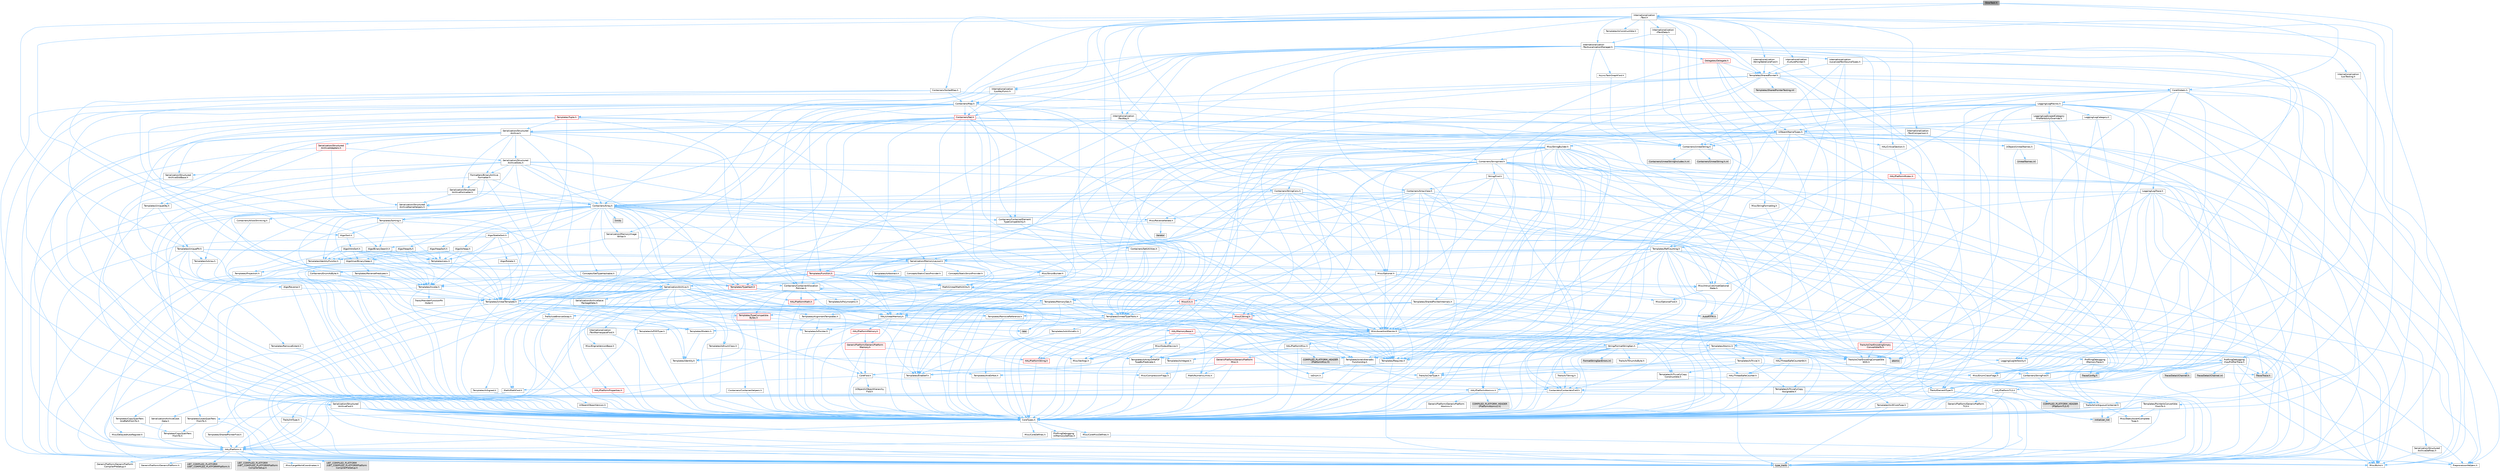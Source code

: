 digraph "SlowTask.h"
{
 // INTERACTIVE_SVG=YES
 // LATEX_PDF_SIZE
  bgcolor="transparent";
  edge [fontname=Helvetica,fontsize=10,labelfontname=Helvetica,labelfontsize=10];
  node [fontname=Helvetica,fontsize=10,shape=box,height=0.2,width=0.4];
  Node1 [id="Node000001",label="SlowTask.h",height=0.2,width=0.4,color="gray40", fillcolor="grey60", style="filled", fontcolor="black",tooltip=" "];
  Node1 -> Node2 [id="edge1_Node000001_Node000002",color="steelblue1",style="solid",tooltip=" "];
  Node2 [id="Node000002",label="CoreGlobals.h",height=0.2,width=0.4,color="grey40", fillcolor="white", style="filled",URL="$d5/d8c/CoreGlobals_8h.html",tooltip=" "];
  Node2 -> Node3 [id="edge2_Node000002_Node000003",color="steelblue1",style="solid",tooltip=" "];
  Node3 [id="Node000003",label="Containers/UnrealString.h",height=0.2,width=0.4,color="grey40", fillcolor="white", style="filled",URL="$d5/dba/UnrealString_8h.html",tooltip=" "];
  Node3 -> Node4 [id="edge3_Node000003_Node000004",color="steelblue1",style="solid",tooltip=" "];
  Node4 [id="Node000004",label="Containers/UnrealStringIncludes.h.inl",height=0.2,width=0.4,color="grey60", fillcolor="#E0E0E0", style="filled",tooltip=" "];
  Node3 -> Node5 [id="edge4_Node000003_Node000005",color="steelblue1",style="solid",tooltip=" "];
  Node5 [id="Node000005",label="Containers/UnrealString.h.inl",height=0.2,width=0.4,color="grey60", fillcolor="#E0E0E0", style="filled",tooltip=" "];
  Node3 -> Node6 [id="edge5_Node000003_Node000006",color="steelblue1",style="solid",tooltip=" "];
  Node6 [id="Node000006",label="Misc/StringFormatArg.h",height=0.2,width=0.4,color="grey40", fillcolor="white", style="filled",URL="$d2/d16/StringFormatArg_8h.html",tooltip=" "];
  Node6 -> Node7 [id="edge6_Node000006_Node000007",color="steelblue1",style="solid",tooltip=" "];
  Node7 [id="Node000007",label="Containers/ContainersFwd.h",height=0.2,width=0.4,color="grey40", fillcolor="white", style="filled",URL="$d4/d0a/ContainersFwd_8h.html",tooltip=" "];
  Node7 -> Node8 [id="edge7_Node000007_Node000008",color="steelblue1",style="solid",tooltip=" "];
  Node8 [id="Node000008",label="HAL/Platform.h",height=0.2,width=0.4,color="grey40", fillcolor="white", style="filled",URL="$d9/dd0/Platform_8h.html",tooltip=" "];
  Node8 -> Node9 [id="edge8_Node000008_Node000009",color="steelblue1",style="solid",tooltip=" "];
  Node9 [id="Node000009",label="Misc/Build.h",height=0.2,width=0.4,color="grey40", fillcolor="white", style="filled",URL="$d3/dbb/Build_8h.html",tooltip=" "];
  Node8 -> Node10 [id="edge9_Node000008_Node000010",color="steelblue1",style="solid",tooltip=" "];
  Node10 [id="Node000010",label="Misc/LargeWorldCoordinates.h",height=0.2,width=0.4,color="grey40", fillcolor="white", style="filled",URL="$d2/dcb/LargeWorldCoordinates_8h.html",tooltip=" "];
  Node8 -> Node11 [id="edge10_Node000008_Node000011",color="steelblue1",style="solid",tooltip=" "];
  Node11 [id="Node000011",label="type_traits",height=0.2,width=0.4,color="grey60", fillcolor="#E0E0E0", style="filled",tooltip=" "];
  Node8 -> Node12 [id="edge11_Node000008_Node000012",color="steelblue1",style="solid",tooltip=" "];
  Node12 [id="Node000012",label="PreprocessorHelpers.h",height=0.2,width=0.4,color="grey40", fillcolor="white", style="filled",URL="$db/ddb/PreprocessorHelpers_8h.html",tooltip=" "];
  Node8 -> Node13 [id="edge12_Node000008_Node000013",color="steelblue1",style="solid",tooltip=" "];
  Node13 [id="Node000013",label="UBT_COMPILED_PLATFORM\l/UBT_COMPILED_PLATFORMPlatform\lCompilerPreSetup.h",height=0.2,width=0.4,color="grey60", fillcolor="#E0E0E0", style="filled",tooltip=" "];
  Node8 -> Node14 [id="edge13_Node000008_Node000014",color="steelblue1",style="solid",tooltip=" "];
  Node14 [id="Node000014",label="GenericPlatform/GenericPlatform\lCompilerPreSetup.h",height=0.2,width=0.4,color="grey40", fillcolor="white", style="filled",URL="$d9/dc8/GenericPlatformCompilerPreSetup_8h.html",tooltip=" "];
  Node8 -> Node15 [id="edge14_Node000008_Node000015",color="steelblue1",style="solid",tooltip=" "];
  Node15 [id="Node000015",label="GenericPlatform/GenericPlatform.h",height=0.2,width=0.4,color="grey40", fillcolor="white", style="filled",URL="$d6/d84/GenericPlatform_8h.html",tooltip=" "];
  Node8 -> Node16 [id="edge15_Node000008_Node000016",color="steelblue1",style="solid",tooltip=" "];
  Node16 [id="Node000016",label="UBT_COMPILED_PLATFORM\l/UBT_COMPILED_PLATFORMPlatform.h",height=0.2,width=0.4,color="grey60", fillcolor="#E0E0E0", style="filled",tooltip=" "];
  Node8 -> Node17 [id="edge16_Node000008_Node000017",color="steelblue1",style="solid",tooltip=" "];
  Node17 [id="Node000017",label="UBT_COMPILED_PLATFORM\l/UBT_COMPILED_PLATFORMPlatform\lCompilerSetup.h",height=0.2,width=0.4,color="grey60", fillcolor="#E0E0E0", style="filled",tooltip=" "];
  Node7 -> Node18 [id="edge17_Node000007_Node000018",color="steelblue1",style="solid",tooltip=" "];
  Node18 [id="Node000018",label="CoreTypes.h",height=0.2,width=0.4,color="grey40", fillcolor="white", style="filled",URL="$dc/dec/CoreTypes_8h.html",tooltip=" "];
  Node18 -> Node8 [id="edge18_Node000018_Node000008",color="steelblue1",style="solid",tooltip=" "];
  Node18 -> Node19 [id="edge19_Node000018_Node000019",color="steelblue1",style="solid",tooltip=" "];
  Node19 [id="Node000019",label="ProfilingDebugging\l/UMemoryDefines.h",height=0.2,width=0.4,color="grey40", fillcolor="white", style="filled",URL="$d2/da2/UMemoryDefines_8h.html",tooltip=" "];
  Node18 -> Node20 [id="edge20_Node000018_Node000020",color="steelblue1",style="solid",tooltip=" "];
  Node20 [id="Node000020",label="Misc/CoreMiscDefines.h",height=0.2,width=0.4,color="grey40", fillcolor="white", style="filled",URL="$da/d38/CoreMiscDefines_8h.html",tooltip=" "];
  Node20 -> Node8 [id="edge21_Node000020_Node000008",color="steelblue1",style="solid",tooltip=" "];
  Node20 -> Node12 [id="edge22_Node000020_Node000012",color="steelblue1",style="solid",tooltip=" "];
  Node18 -> Node21 [id="edge23_Node000018_Node000021",color="steelblue1",style="solid",tooltip=" "];
  Node21 [id="Node000021",label="Misc/CoreDefines.h",height=0.2,width=0.4,color="grey40", fillcolor="white", style="filled",URL="$d3/dd2/CoreDefines_8h.html",tooltip=" "];
  Node7 -> Node22 [id="edge24_Node000007_Node000022",color="steelblue1",style="solid",tooltip=" "];
  Node22 [id="Node000022",label="Traits/IsContiguousContainer.h",height=0.2,width=0.4,color="grey40", fillcolor="white", style="filled",URL="$d5/d3c/IsContiguousContainer_8h.html",tooltip=" "];
  Node22 -> Node18 [id="edge25_Node000022_Node000018",color="steelblue1",style="solid",tooltip=" "];
  Node22 -> Node23 [id="edge26_Node000022_Node000023",color="steelblue1",style="solid",tooltip=" "];
  Node23 [id="Node000023",label="Misc/StaticAssertComplete\lType.h",height=0.2,width=0.4,color="grey40", fillcolor="white", style="filled",URL="$d5/d4e/StaticAssertCompleteType_8h.html",tooltip=" "];
  Node22 -> Node24 [id="edge27_Node000022_Node000024",color="steelblue1",style="solid",tooltip=" "];
  Node24 [id="Node000024",label="initializer_list",height=0.2,width=0.4,color="grey60", fillcolor="#E0E0E0", style="filled",tooltip=" "];
  Node2 -> Node18 [id="edge28_Node000002_Node000018",color="steelblue1",style="solid",tooltip=" "];
  Node2 -> Node25 [id="edge29_Node000002_Node000025",color="steelblue1",style="solid",tooltip=" "];
  Node25 [id="Node000025",label="HAL/PlatformTLS.h",height=0.2,width=0.4,color="grey40", fillcolor="white", style="filled",URL="$d0/def/PlatformTLS_8h.html",tooltip=" "];
  Node25 -> Node18 [id="edge30_Node000025_Node000018",color="steelblue1",style="solid",tooltip=" "];
  Node25 -> Node26 [id="edge31_Node000025_Node000026",color="steelblue1",style="solid",tooltip=" "];
  Node26 [id="Node000026",label="GenericPlatform/GenericPlatform\lTLS.h",height=0.2,width=0.4,color="grey40", fillcolor="white", style="filled",URL="$d3/d3c/GenericPlatformTLS_8h.html",tooltip=" "];
  Node26 -> Node18 [id="edge32_Node000026_Node000018",color="steelblue1",style="solid",tooltip=" "];
  Node25 -> Node27 [id="edge33_Node000025_Node000027",color="steelblue1",style="solid",tooltip=" "];
  Node27 [id="Node000027",label="COMPILED_PLATFORM_HEADER\l(PlatformTLS.h)",height=0.2,width=0.4,color="grey60", fillcolor="#E0E0E0", style="filled",tooltip=" "];
  Node2 -> Node28 [id="edge34_Node000002_Node000028",color="steelblue1",style="solid",tooltip=" "];
  Node28 [id="Node000028",label="Logging/LogMacros.h",height=0.2,width=0.4,color="grey40", fillcolor="white", style="filled",URL="$d0/d16/LogMacros_8h.html",tooltip=" "];
  Node28 -> Node3 [id="edge35_Node000028_Node000003",color="steelblue1",style="solid",tooltip=" "];
  Node28 -> Node18 [id="edge36_Node000028_Node000018",color="steelblue1",style="solid",tooltip=" "];
  Node28 -> Node12 [id="edge37_Node000028_Node000012",color="steelblue1",style="solid",tooltip=" "];
  Node28 -> Node29 [id="edge38_Node000028_Node000029",color="steelblue1",style="solid",tooltip=" "];
  Node29 [id="Node000029",label="Logging/LogCategory.h",height=0.2,width=0.4,color="grey40", fillcolor="white", style="filled",URL="$d9/d36/LogCategory_8h.html",tooltip=" "];
  Node29 -> Node18 [id="edge39_Node000029_Node000018",color="steelblue1",style="solid",tooltip=" "];
  Node29 -> Node30 [id="edge40_Node000029_Node000030",color="steelblue1",style="solid",tooltip=" "];
  Node30 [id="Node000030",label="Logging/LogVerbosity.h",height=0.2,width=0.4,color="grey40", fillcolor="white", style="filled",URL="$d2/d8f/LogVerbosity_8h.html",tooltip=" "];
  Node30 -> Node18 [id="edge41_Node000030_Node000018",color="steelblue1",style="solid",tooltip=" "];
  Node29 -> Node31 [id="edge42_Node000029_Node000031",color="steelblue1",style="solid",tooltip=" "];
  Node31 [id="Node000031",label="UObject/NameTypes.h",height=0.2,width=0.4,color="grey40", fillcolor="white", style="filled",URL="$d6/d35/NameTypes_8h.html",tooltip=" "];
  Node31 -> Node18 [id="edge43_Node000031_Node000018",color="steelblue1",style="solid",tooltip=" "];
  Node31 -> Node32 [id="edge44_Node000031_Node000032",color="steelblue1",style="solid",tooltip=" "];
  Node32 [id="Node000032",label="Misc/AssertionMacros.h",height=0.2,width=0.4,color="grey40", fillcolor="white", style="filled",URL="$d0/dfa/AssertionMacros_8h.html",tooltip=" "];
  Node32 -> Node18 [id="edge45_Node000032_Node000018",color="steelblue1",style="solid",tooltip=" "];
  Node32 -> Node8 [id="edge46_Node000032_Node000008",color="steelblue1",style="solid",tooltip=" "];
  Node32 -> Node33 [id="edge47_Node000032_Node000033",color="steelblue1",style="solid",tooltip=" "];
  Node33 [id="Node000033",label="HAL/PlatformMisc.h",height=0.2,width=0.4,color="grey40", fillcolor="white", style="filled",URL="$d0/df5/PlatformMisc_8h.html",tooltip=" "];
  Node33 -> Node18 [id="edge48_Node000033_Node000018",color="steelblue1",style="solid",tooltip=" "];
  Node33 -> Node34 [id="edge49_Node000033_Node000034",color="steelblue1",style="solid",tooltip=" "];
  Node34 [id="Node000034",label="GenericPlatform/GenericPlatform\lMisc.h",height=0.2,width=0.4,color="red", fillcolor="#FFF0F0", style="filled",URL="$db/d9a/GenericPlatformMisc_8h.html",tooltip=" "];
  Node34 -> Node35 [id="edge50_Node000034_Node000035",color="steelblue1",style="solid",tooltip=" "];
  Node35 [id="Node000035",label="Containers/StringFwd.h",height=0.2,width=0.4,color="grey40", fillcolor="white", style="filled",URL="$df/d37/StringFwd_8h.html",tooltip=" "];
  Node35 -> Node18 [id="edge51_Node000035_Node000018",color="steelblue1",style="solid",tooltip=" "];
  Node35 -> Node36 [id="edge52_Node000035_Node000036",color="steelblue1",style="solid",tooltip=" "];
  Node36 [id="Node000036",label="Traits/ElementType.h",height=0.2,width=0.4,color="grey40", fillcolor="white", style="filled",URL="$d5/d4f/ElementType_8h.html",tooltip=" "];
  Node36 -> Node8 [id="edge53_Node000036_Node000008",color="steelblue1",style="solid",tooltip=" "];
  Node36 -> Node24 [id="edge54_Node000036_Node000024",color="steelblue1",style="solid",tooltip=" "];
  Node36 -> Node11 [id="edge55_Node000036_Node000011",color="steelblue1",style="solid",tooltip=" "];
  Node35 -> Node22 [id="edge56_Node000035_Node000022",color="steelblue1",style="solid",tooltip=" "];
  Node34 -> Node37 [id="edge57_Node000034_Node000037",color="steelblue1",style="solid",tooltip=" "];
  Node37 [id="Node000037",label="CoreFwd.h",height=0.2,width=0.4,color="grey40", fillcolor="white", style="filled",URL="$d1/d1e/CoreFwd_8h.html",tooltip=" "];
  Node37 -> Node18 [id="edge58_Node000037_Node000018",color="steelblue1",style="solid",tooltip=" "];
  Node37 -> Node7 [id="edge59_Node000037_Node000007",color="steelblue1",style="solid",tooltip=" "];
  Node37 -> Node38 [id="edge60_Node000037_Node000038",color="steelblue1",style="solid",tooltip=" "];
  Node38 [id="Node000038",label="Math/MathFwd.h",height=0.2,width=0.4,color="grey40", fillcolor="white", style="filled",URL="$d2/d10/MathFwd_8h.html",tooltip=" "];
  Node38 -> Node8 [id="edge61_Node000038_Node000008",color="steelblue1",style="solid",tooltip=" "];
  Node37 -> Node39 [id="edge62_Node000037_Node000039",color="steelblue1",style="solid",tooltip=" "];
  Node39 [id="Node000039",label="UObject/UObjectHierarchy\lFwd.h",height=0.2,width=0.4,color="grey40", fillcolor="white", style="filled",URL="$d3/d13/UObjectHierarchyFwd_8h.html",tooltip=" "];
  Node34 -> Node18 [id="edge63_Node000034_Node000018",color="steelblue1",style="solid",tooltip=" "];
  Node34 -> Node51 [id="edge64_Node000034_Node000051",color="steelblue1",style="solid",tooltip=" "];
  Node51 [id="Node000051",label="Math/NumericLimits.h",height=0.2,width=0.4,color="grey40", fillcolor="white", style="filled",URL="$df/d1b/NumericLimits_8h.html",tooltip=" "];
  Node51 -> Node18 [id="edge65_Node000051_Node000018",color="steelblue1",style="solid",tooltip=" "];
  Node34 -> Node52 [id="edge66_Node000034_Node000052",color="steelblue1",style="solid",tooltip=" "];
  Node52 [id="Node000052",label="Misc/CompressionFlags.h",height=0.2,width=0.4,color="grey40", fillcolor="white", style="filled",URL="$d9/d76/CompressionFlags_8h.html",tooltip=" "];
  Node34 -> Node53 [id="edge67_Node000034_Node000053",color="steelblue1",style="solid",tooltip=" "];
  Node53 [id="Node000053",label="Misc/EnumClassFlags.h",height=0.2,width=0.4,color="grey40", fillcolor="white", style="filled",URL="$d8/de7/EnumClassFlags_8h.html",tooltip=" "];
  Node33 -> Node56 [id="edge68_Node000033_Node000056",color="steelblue1",style="solid",tooltip=" "];
  Node56 [id="Node000056",label="COMPILED_PLATFORM_HEADER\l(PlatformMisc.h)",height=0.2,width=0.4,color="grey60", fillcolor="#E0E0E0", style="filled",tooltip=" "];
  Node33 -> Node57 [id="edge69_Node000033_Node000057",color="steelblue1",style="solid",tooltip=" "];
  Node57 [id="Node000057",label="ProfilingDebugging\l/CpuProfilerTrace.h",height=0.2,width=0.4,color="grey40", fillcolor="white", style="filled",URL="$da/dcb/CpuProfilerTrace_8h.html",tooltip=" "];
  Node57 -> Node18 [id="edge70_Node000057_Node000018",color="steelblue1",style="solid",tooltip=" "];
  Node57 -> Node7 [id="edge71_Node000057_Node000007",color="steelblue1",style="solid",tooltip=" "];
  Node57 -> Node58 [id="edge72_Node000057_Node000058",color="steelblue1",style="solid",tooltip=" "];
  Node58 [id="Node000058",label="HAL/PlatformAtomics.h",height=0.2,width=0.4,color="grey40", fillcolor="white", style="filled",URL="$d3/d36/PlatformAtomics_8h.html",tooltip=" "];
  Node58 -> Node18 [id="edge73_Node000058_Node000018",color="steelblue1",style="solid",tooltip=" "];
  Node58 -> Node59 [id="edge74_Node000058_Node000059",color="steelblue1",style="solid",tooltip=" "];
  Node59 [id="Node000059",label="GenericPlatform/GenericPlatform\lAtomics.h",height=0.2,width=0.4,color="grey40", fillcolor="white", style="filled",URL="$da/d72/GenericPlatformAtomics_8h.html",tooltip=" "];
  Node59 -> Node18 [id="edge75_Node000059_Node000018",color="steelblue1",style="solid",tooltip=" "];
  Node58 -> Node60 [id="edge76_Node000058_Node000060",color="steelblue1",style="solid",tooltip=" "];
  Node60 [id="Node000060",label="COMPILED_PLATFORM_HEADER\l(PlatformAtomics.h)",height=0.2,width=0.4,color="grey60", fillcolor="#E0E0E0", style="filled",tooltip=" "];
  Node57 -> Node12 [id="edge77_Node000057_Node000012",color="steelblue1",style="solid",tooltip=" "];
  Node57 -> Node9 [id="edge78_Node000057_Node000009",color="steelblue1",style="solid",tooltip=" "];
  Node57 -> Node61 [id="edge79_Node000057_Node000061",color="steelblue1",style="solid",tooltip=" "];
  Node61 [id="Node000061",label="Trace/Config.h",height=0.2,width=0.4,color="grey60", fillcolor="#E0E0E0", style="filled",tooltip=" "];
  Node57 -> Node62 [id="edge80_Node000057_Node000062",color="steelblue1",style="solid",tooltip=" "];
  Node62 [id="Node000062",label="Trace/Detail/Channel.h",height=0.2,width=0.4,color="grey60", fillcolor="#E0E0E0", style="filled",tooltip=" "];
  Node57 -> Node63 [id="edge81_Node000057_Node000063",color="steelblue1",style="solid",tooltip=" "];
  Node63 [id="Node000063",label="Trace/Detail/Channel.inl",height=0.2,width=0.4,color="grey60", fillcolor="#E0E0E0", style="filled",tooltip=" "];
  Node57 -> Node64 [id="edge82_Node000057_Node000064",color="steelblue1",style="solid",tooltip=" "];
  Node64 [id="Node000064",label="Trace/Trace.h",height=0.2,width=0.4,color="grey60", fillcolor="#E0E0E0", style="filled",tooltip=" "];
  Node32 -> Node12 [id="edge83_Node000032_Node000012",color="steelblue1",style="solid",tooltip=" "];
  Node32 -> Node65 [id="edge84_Node000032_Node000065",color="steelblue1",style="solid",tooltip=" "];
  Node65 [id="Node000065",label="Templates/EnableIf.h",height=0.2,width=0.4,color="grey40", fillcolor="white", style="filled",URL="$d7/d60/EnableIf_8h.html",tooltip=" "];
  Node65 -> Node18 [id="edge85_Node000065_Node000018",color="steelblue1",style="solid",tooltip=" "];
  Node32 -> Node66 [id="edge86_Node000032_Node000066",color="steelblue1",style="solid",tooltip=" "];
  Node66 [id="Node000066",label="Templates/IsArrayOrRefOf\lTypeByPredicate.h",height=0.2,width=0.4,color="grey40", fillcolor="white", style="filled",URL="$d6/da1/IsArrayOrRefOfTypeByPredicate_8h.html",tooltip=" "];
  Node66 -> Node18 [id="edge87_Node000066_Node000018",color="steelblue1",style="solid",tooltip=" "];
  Node32 -> Node67 [id="edge88_Node000032_Node000067",color="steelblue1",style="solid",tooltip=" "];
  Node67 [id="Node000067",label="Templates/IsValidVariadic\lFunctionArg.h",height=0.2,width=0.4,color="grey40", fillcolor="white", style="filled",URL="$d0/dc8/IsValidVariadicFunctionArg_8h.html",tooltip=" "];
  Node67 -> Node18 [id="edge89_Node000067_Node000018",color="steelblue1",style="solid",tooltip=" "];
  Node67 -> Node68 [id="edge90_Node000067_Node000068",color="steelblue1",style="solid",tooltip=" "];
  Node68 [id="Node000068",label="IsEnum.h",height=0.2,width=0.4,color="grey40", fillcolor="white", style="filled",URL="$d4/de5/IsEnum_8h.html",tooltip=" "];
  Node67 -> Node11 [id="edge91_Node000067_Node000011",color="steelblue1",style="solid",tooltip=" "];
  Node32 -> Node69 [id="edge92_Node000032_Node000069",color="steelblue1",style="solid",tooltip=" "];
  Node69 [id="Node000069",label="Traits/IsCharEncodingCompatible\lWith.h",height=0.2,width=0.4,color="grey40", fillcolor="white", style="filled",URL="$df/dd1/IsCharEncodingCompatibleWith_8h.html",tooltip=" "];
  Node69 -> Node11 [id="edge93_Node000069_Node000011",color="steelblue1",style="solid",tooltip=" "];
  Node69 -> Node70 [id="edge94_Node000069_Node000070",color="steelblue1",style="solid",tooltip=" "];
  Node70 [id="Node000070",label="Traits/IsCharType.h",height=0.2,width=0.4,color="grey40", fillcolor="white", style="filled",URL="$db/d51/IsCharType_8h.html",tooltip=" "];
  Node70 -> Node18 [id="edge95_Node000070_Node000018",color="steelblue1",style="solid",tooltip=" "];
  Node32 -> Node71 [id="edge96_Node000032_Node000071",color="steelblue1",style="solid",tooltip=" "];
  Node71 [id="Node000071",label="Misc/VarArgs.h",height=0.2,width=0.4,color="grey40", fillcolor="white", style="filled",URL="$d5/d6f/VarArgs_8h.html",tooltip=" "];
  Node71 -> Node18 [id="edge97_Node000071_Node000018",color="steelblue1",style="solid",tooltip=" "];
  Node32 -> Node72 [id="edge98_Node000032_Node000072",color="steelblue1",style="solid",tooltip=" "];
  Node72 [id="Node000072",label="String/FormatStringSan.h",height=0.2,width=0.4,color="grey40", fillcolor="white", style="filled",URL="$d3/d8b/FormatStringSan_8h.html",tooltip=" "];
  Node72 -> Node11 [id="edge99_Node000072_Node000011",color="steelblue1",style="solid",tooltip=" "];
  Node72 -> Node18 [id="edge100_Node000072_Node000018",color="steelblue1",style="solid",tooltip=" "];
  Node72 -> Node73 [id="edge101_Node000072_Node000073",color="steelblue1",style="solid",tooltip=" "];
  Node73 [id="Node000073",label="Templates/Requires.h",height=0.2,width=0.4,color="grey40", fillcolor="white", style="filled",URL="$dc/d96/Requires_8h.html",tooltip=" "];
  Node73 -> Node65 [id="edge102_Node000073_Node000065",color="steelblue1",style="solid",tooltip=" "];
  Node73 -> Node11 [id="edge103_Node000073_Node000011",color="steelblue1",style="solid",tooltip=" "];
  Node72 -> Node74 [id="edge104_Node000072_Node000074",color="steelblue1",style="solid",tooltip=" "];
  Node74 [id="Node000074",label="Templates/Identity.h",height=0.2,width=0.4,color="grey40", fillcolor="white", style="filled",URL="$d0/dd5/Identity_8h.html",tooltip=" "];
  Node72 -> Node67 [id="edge105_Node000072_Node000067",color="steelblue1",style="solid",tooltip=" "];
  Node72 -> Node70 [id="edge106_Node000072_Node000070",color="steelblue1",style="solid",tooltip=" "];
  Node72 -> Node75 [id="edge107_Node000072_Node000075",color="steelblue1",style="solid",tooltip=" "];
  Node75 [id="Node000075",label="Traits/IsTEnumAsByte.h",height=0.2,width=0.4,color="grey40", fillcolor="white", style="filled",URL="$d1/de6/IsTEnumAsByte_8h.html",tooltip=" "];
  Node72 -> Node76 [id="edge108_Node000072_Node000076",color="steelblue1",style="solid",tooltip=" "];
  Node76 [id="Node000076",label="Traits/IsTString.h",height=0.2,width=0.4,color="grey40", fillcolor="white", style="filled",URL="$d0/df8/IsTString_8h.html",tooltip=" "];
  Node76 -> Node7 [id="edge109_Node000076_Node000007",color="steelblue1",style="solid",tooltip=" "];
  Node72 -> Node7 [id="edge110_Node000072_Node000007",color="steelblue1",style="solid",tooltip=" "];
  Node72 -> Node77 [id="edge111_Node000072_Node000077",color="steelblue1",style="solid",tooltip=" "];
  Node77 [id="Node000077",label="FormatStringSanErrors.inl",height=0.2,width=0.4,color="grey60", fillcolor="#E0E0E0", style="filled",tooltip=" "];
  Node32 -> Node78 [id="edge112_Node000032_Node000078",color="steelblue1",style="solid",tooltip=" "];
  Node78 [id="Node000078",label="atomic",height=0.2,width=0.4,color="grey60", fillcolor="#E0E0E0", style="filled",tooltip=" "];
  Node31 -> Node79 [id="edge113_Node000031_Node000079",color="steelblue1",style="solid",tooltip=" "];
  Node79 [id="Node000079",label="HAL/UnrealMemory.h",height=0.2,width=0.4,color="grey40", fillcolor="white", style="filled",URL="$d9/d96/UnrealMemory_8h.html",tooltip=" "];
  Node79 -> Node18 [id="edge114_Node000079_Node000018",color="steelblue1",style="solid",tooltip=" "];
  Node79 -> Node80 [id="edge115_Node000079_Node000080",color="steelblue1",style="solid",tooltip=" "];
  Node80 [id="Node000080",label="GenericPlatform/GenericPlatform\lMemory.h",height=0.2,width=0.4,color="red", fillcolor="#FFF0F0", style="filled",URL="$dd/d22/GenericPlatformMemory_8h.html",tooltip=" "];
  Node80 -> Node37 [id="edge116_Node000080_Node000037",color="steelblue1",style="solid",tooltip=" "];
  Node80 -> Node18 [id="edge117_Node000080_Node000018",color="steelblue1",style="solid",tooltip=" "];
  Node80 -> Node81 [id="edge118_Node000080_Node000081",color="steelblue1",style="solid",tooltip=" "];
  Node81 [id="Node000081",label="HAL/PlatformString.h",height=0.2,width=0.4,color="red", fillcolor="#FFF0F0", style="filled",URL="$db/db5/PlatformString_8h.html",tooltip=" "];
  Node81 -> Node18 [id="edge119_Node000081_Node000018",color="steelblue1",style="solid",tooltip=" "];
  Node79 -> Node83 [id="edge120_Node000079_Node000083",color="steelblue1",style="solid",tooltip=" "];
  Node83 [id="Node000083",label="HAL/MemoryBase.h",height=0.2,width=0.4,color="red", fillcolor="#FFF0F0", style="filled",URL="$d6/d9f/MemoryBase_8h.html",tooltip=" "];
  Node83 -> Node18 [id="edge121_Node000083_Node000018",color="steelblue1",style="solid",tooltip=" "];
  Node83 -> Node58 [id="edge122_Node000083_Node000058",color="steelblue1",style="solid",tooltip=" "];
  Node83 -> Node85 [id="edge123_Node000083_Node000085",color="steelblue1",style="solid",tooltip=" "];
  Node85 [id="Node000085",label="Misc/OutputDevice.h",height=0.2,width=0.4,color="grey40", fillcolor="white", style="filled",URL="$d7/d32/OutputDevice_8h.html",tooltip=" "];
  Node85 -> Node37 [id="edge124_Node000085_Node000037",color="steelblue1",style="solid",tooltip=" "];
  Node85 -> Node18 [id="edge125_Node000085_Node000018",color="steelblue1",style="solid",tooltip=" "];
  Node85 -> Node30 [id="edge126_Node000085_Node000030",color="steelblue1",style="solid",tooltip=" "];
  Node85 -> Node71 [id="edge127_Node000085_Node000071",color="steelblue1",style="solid",tooltip=" "];
  Node85 -> Node66 [id="edge128_Node000085_Node000066",color="steelblue1",style="solid",tooltip=" "];
  Node85 -> Node67 [id="edge129_Node000085_Node000067",color="steelblue1",style="solid",tooltip=" "];
  Node85 -> Node69 [id="edge130_Node000085_Node000069",color="steelblue1",style="solid",tooltip=" "];
  Node83 -> Node86 [id="edge131_Node000083_Node000086",color="steelblue1",style="solid",tooltip=" "];
  Node86 [id="Node000086",label="Templates/Atomic.h",height=0.2,width=0.4,color="grey40", fillcolor="white", style="filled",URL="$d3/d91/Atomic_8h.html",tooltip=" "];
  Node86 -> Node87 [id="edge132_Node000086_Node000087",color="steelblue1",style="solid",tooltip=" "];
  Node87 [id="Node000087",label="HAL/ThreadSafeCounter.h",height=0.2,width=0.4,color="grey40", fillcolor="white", style="filled",URL="$dc/dc9/ThreadSafeCounter_8h.html",tooltip=" "];
  Node87 -> Node18 [id="edge133_Node000087_Node000018",color="steelblue1",style="solid",tooltip=" "];
  Node87 -> Node58 [id="edge134_Node000087_Node000058",color="steelblue1",style="solid",tooltip=" "];
  Node86 -> Node88 [id="edge135_Node000086_Node000088",color="steelblue1",style="solid",tooltip=" "];
  Node88 [id="Node000088",label="HAL/ThreadSafeCounter64.h",height=0.2,width=0.4,color="grey40", fillcolor="white", style="filled",URL="$d0/d12/ThreadSafeCounter64_8h.html",tooltip=" "];
  Node88 -> Node18 [id="edge136_Node000088_Node000018",color="steelblue1",style="solid",tooltip=" "];
  Node88 -> Node87 [id="edge137_Node000088_Node000087",color="steelblue1",style="solid",tooltip=" "];
  Node86 -> Node89 [id="edge138_Node000086_Node000089",color="steelblue1",style="solid",tooltip=" "];
  Node89 [id="Node000089",label="Templates/IsIntegral.h",height=0.2,width=0.4,color="grey40", fillcolor="white", style="filled",URL="$da/d64/IsIntegral_8h.html",tooltip=" "];
  Node89 -> Node18 [id="edge139_Node000089_Node000018",color="steelblue1",style="solid",tooltip=" "];
  Node86 -> Node90 [id="edge140_Node000086_Node000090",color="steelblue1",style="solid",tooltip=" "];
  Node90 [id="Node000090",label="Templates/IsTrivial.h",height=0.2,width=0.4,color="grey40", fillcolor="white", style="filled",URL="$da/d4c/IsTrivial_8h.html",tooltip=" "];
  Node90 -> Node91 [id="edge141_Node000090_Node000091",color="steelblue1",style="solid",tooltip=" "];
  Node91 [id="Node000091",label="Templates/AndOrNot.h",height=0.2,width=0.4,color="grey40", fillcolor="white", style="filled",URL="$db/d0a/AndOrNot_8h.html",tooltip=" "];
  Node91 -> Node18 [id="edge142_Node000091_Node000018",color="steelblue1",style="solid",tooltip=" "];
  Node90 -> Node92 [id="edge143_Node000090_Node000092",color="steelblue1",style="solid",tooltip=" "];
  Node92 [id="Node000092",label="Templates/IsTriviallyCopy\lConstructible.h",height=0.2,width=0.4,color="grey40", fillcolor="white", style="filled",URL="$d3/d78/IsTriviallyCopyConstructible_8h.html",tooltip=" "];
  Node92 -> Node18 [id="edge144_Node000092_Node000018",color="steelblue1",style="solid",tooltip=" "];
  Node92 -> Node11 [id="edge145_Node000092_Node000011",color="steelblue1",style="solid",tooltip=" "];
  Node90 -> Node93 [id="edge146_Node000090_Node000093",color="steelblue1",style="solid",tooltip=" "];
  Node93 [id="Node000093",label="Templates/IsTriviallyCopy\lAssignable.h",height=0.2,width=0.4,color="grey40", fillcolor="white", style="filled",URL="$d2/df2/IsTriviallyCopyAssignable_8h.html",tooltip=" "];
  Node93 -> Node18 [id="edge147_Node000093_Node000018",color="steelblue1",style="solid",tooltip=" "];
  Node93 -> Node11 [id="edge148_Node000093_Node000011",color="steelblue1",style="solid",tooltip=" "];
  Node90 -> Node11 [id="edge149_Node000090_Node000011",color="steelblue1",style="solid",tooltip=" "];
  Node86 -> Node94 [id="edge150_Node000086_Node000094",color="steelblue1",style="solid",tooltip=" "];
  Node94 [id="Node000094",label="Traits/IntType.h",height=0.2,width=0.4,color="grey40", fillcolor="white", style="filled",URL="$d7/deb/IntType_8h.html",tooltip=" "];
  Node94 -> Node8 [id="edge151_Node000094_Node000008",color="steelblue1",style="solid",tooltip=" "];
  Node86 -> Node78 [id="edge152_Node000086_Node000078",color="steelblue1",style="solid",tooltip=" "];
  Node79 -> Node95 [id="edge153_Node000079_Node000095",color="steelblue1",style="solid",tooltip=" "];
  Node95 [id="Node000095",label="HAL/PlatformMemory.h",height=0.2,width=0.4,color="red", fillcolor="#FFF0F0", style="filled",URL="$de/d68/PlatformMemory_8h.html",tooltip=" "];
  Node95 -> Node18 [id="edge154_Node000095_Node000018",color="steelblue1",style="solid",tooltip=" "];
  Node95 -> Node80 [id="edge155_Node000095_Node000080",color="steelblue1",style="solid",tooltip=" "];
  Node79 -> Node97 [id="edge156_Node000079_Node000097",color="steelblue1",style="solid",tooltip=" "];
  Node97 [id="Node000097",label="ProfilingDebugging\l/MemoryTrace.h",height=0.2,width=0.4,color="grey40", fillcolor="white", style="filled",URL="$da/dd7/MemoryTrace_8h.html",tooltip=" "];
  Node97 -> Node8 [id="edge157_Node000097_Node000008",color="steelblue1",style="solid",tooltip=" "];
  Node97 -> Node53 [id="edge158_Node000097_Node000053",color="steelblue1",style="solid",tooltip=" "];
  Node97 -> Node61 [id="edge159_Node000097_Node000061",color="steelblue1",style="solid",tooltip=" "];
  Node97 -> Node64 [id="edge160_Node000097_Node000064",color="steelblue1",style="solid",tooltip=" "];
  Node79 -> Node98 [id="edge161_Node000079_Node000098",color="steelblue1",style="solid",tooltip=" "];
  Node98 [id="Node000098",label="Templates/IsPointer.h",height=0.2,width=0.4,color="grey40", fillcolor="white", style="filled",URL="$d7/d05/IsPointer_8h.html",tooltip=" "];
  Node98 -> Node18 [id="edge162_Node000098_Node000018",color="steelblue1",style="solid",tooltip=" "];
  Node31 -> Node99 [id="edge163_Node000031_Node000099",color="steelblue1",style="solid",tooltip=" "];
  Node99 [id="Node000099",label="Templates/UnrealTypeTraits.h",height=0.2,width=0.4,color="grey40", fillcolor="white", style="filled",URL="$d2/d2d/UnrealTypeTraits_8h.html",tooltip=" "];
  Node99 -> Node18 [id="edge164_Node000099_Node000018",color="steelblue1",style="solid",tooltip=" "];
  Node99 -> Node98 [id="edge165_Node000099_Node000098",color="steelblue1",style="solid",tooltip=" "];
  Node99 -> Node32 [id="edge166_Node000099_Node000032",color="steelblue1",style="solid",tooltip=" "];
  Node99 -> Node91 [id="edge167_Node000099_Node000091",color="steelblue1",style="solid",tooltip=" "];
  Node99 -> Node65 [id="edge168_Node000099_Node000065",color="steelblue1",style="solid",tooltip=" "];
  Node99 -> Node100 [id="edge169_Node000099_Node000100",color="steelblue1",style="solid",tooltip=" "];
  Node100 [id="Node000100",label="Templates/IsArithmetic.h",height=0.2,width=0.4,color="grey40", fillcolor="white", style="filled",URL="$d2/d5d/IsArithmetic_8h.html",tooltip=" "];
  Node100 -> Node18 [id="edge170_Node000100_Node000018",color="steelblue1",style="solid",tooltip=" "];
  Node99 -> Node68 [id="edge171_Node000099_Node000068",color="steelblue1",style="solid",tooltip=" "];
  Node99 -> Node101 [id="edge172_Node000099_Node000101",color="steelblue1",style="solid",tooltip=" "];
  Node101 [id="Node000101",label="Templates/Models.h",height=0.2,width=0.4,color="grey40", fillcolor="white", style="filled",URL="$d3/d0c/Models_8h.html",tooltip=" "];
  Node101 -> Node74 [id="edge173_Node000101_Node000074",color="steelblue1",style="solid",tooltip=" "];
  Node99 -> Node102 [id="edge174_Node000099_Node000102",color="steelblue1",style="solid",tooltip=" "];
  Node102 [id="Node000102",label="Templates/IsPODType.h",height=0.2,width=0.4,color="grey40", fillcolor="white", style="filled",URL="$d7/db1/IsPODType_8h.html",tooltip=" "];
  Node102 -> Node18 [id="edge175_Node000102_Node000018",color="steelblue1",style="solid",tooltip=" "];
  Node99 -> Node103 [id="edge176_Node000099_Node000103",color="steelblue1",style="solid",tooltip=" "];
  Node103 [id="Node000103",label="Templates/IsUECoreType.h",height=0.2,width=0.4,color="grey40", fillcolor="white", style="filled",URL="$d1/db8/IsUECoreType_8h.html",tooltip=" "];
  Node103 -> Node18 [id="edge177_Node000103_Node000018",color="steelblue1",style="solid",tooltip=" "];
  Node103 -> Node11 [id="edge178_Node000103_Node000011",color="steelblue1",style="solid",tooltip=" "];
  Node99 -> Node92 [id="edge179_Node000099_Node000092",color="steelblue1",style="solid",tooltip=" "];
  Node31 -> Node104 [id="edge180_Node000031_Node000104",color="steelblue1",style="solid",tooltip=" "];
  Node104 [id="Node000104",label="Templates/UnrealTemplate.h",height=0.2,width=0.4,color="grey40", fillcolor="white", style="filled",URL="$d4/d24/UnrealTemplate_8h.html",tooltip=" "];
  Node104 -> Node18 [id="edge181_Node000104_Node000018",color="steelblue1",style="solid",tooltip=" "];
  Node104 -> Node98 [id="edge182_Node000104_Node000098",color="steelblue1",style="solid",tooltip=" "];
  Node104 -> Node79 [id="edge183_Node000104_Node000079",color="steelblue1",style="solid",tooltip=" "];
  Node104 -> Node105 [id="edge184_Node000104_Node000105",color="steelblue1",style="solid",tooltip=" "];
  Node105 [id="Node000105",label="Templates/CopyQualifiers\lAndRefsFromTo.h",height=0.2,width=0.4,color="grey40", fillcolor="white", style="filled",URL="$d3/db3/CopyQualifiersAndRefsFromTo_8h.html",tooltip=" "];
  Node105 -> Node106 [id="edge185_Node000105_Node000106",color="steelblue1",style="solid",tooltip=" "];
  Node106 [id="Node000106",label="Templates/CopyQualifiers\lFromTo.h",height=0.2,width=0.4,color="grey40", fillcolor="white", style="filled",URL="$d5/db4/CopyQualifiersFromTo_8h.html",tooltip=" "];
  Node104 -> Node99 [id="edge186_Node000104_Node000099",color="steelblue1",style="solid",tooltip=" "];
  Node104 -> Node107 [id="edge187_Node000104_Node000107",color="steelblue1",style="solid",tooltip=" "];
  Node107 [id="Node000107",label="Templates/RemoveReference.h",height=0.2,width=0.4,color="grey40", fillcolor="white", style="filled",URL="$da/dbe/RemoveReference_8h.html",tooltip=" "];
  Node107 -> Node18 [id="edge188_Node000107_Node000018",color="steelblue1",style="solid",tooltip=" "];
  Node104 -> Node73 [id="edge189_Node000104_Node000073",color="steelblue1",style="solid",tooltip=" "];
  Node104 -> Node108 [id="edge190_Node000104_Node000108",color="steelblue1",style="solid",tooltip=" "];
  Node108 [id="Node000108",label="Templates/TypeCompatible\lBytes.h",height=0.2,width=0.4,color="red", fillcolor="#FFF0F0", style="filled",URL="$df/d0a/TypeCompatibleBytes_8h.html",tooltip=" "];
  Node108 -> Node18 [id="edge191_Node000108_Node000018",color="steelblue1",style="solid",tooltip=" "];
  Node108 -> Node42 [id="edge192_Node000108_Node000042",color="steelblue1",style="solid",tooltip=" "];
  Node42 [id="Node000042",label="new",height=0.2,width=0.4,color="grey60", fillcolor="#E0E0E0", style="filled",tooltip=" "];
  Node108 -> Node11 [id="edge193_Node000108_Node000011",color="steelblue1",style="solid",tooltip=" "];
  Node104 -> Node74 [id="edge194_Node000104_Node000074",color="steelblue1",style="solid",tooltip=" "];
  Node104 -> Node22 [id="edge195_Node000104_Node000022",color="steelblue1",style="solid",tooltip=" "];
  Node104 -> Node109 [id="edge196_Node000104_Node000109",color="steelblue1",style="solid",tooltip=" "];
  Node109 [id="Node000109",label="Traits/UseBitwiseSwap.h",height=0.2,width=0.4,color="grey40", fillcolor="white", style="filled",URL="$db/df3/UseBitwiseSwap_8h.html",tooltip=" "];
  Node109 -> Node18 [id="edge197_Node000109_Node000018",color="steelblue1",style="solid",tooltip=" "];
  Node109 -> Node11 [id="edge198_Node000109_Node000011",color="steelblue1",style="solid",tooltip=" "];
  Node104 -> Node11 [id="edge199_Node000104_Node000011",color="steelblue1",style="solid",tooltip=" "];
  Node31 -> Node3 [id="edge200_Node000031_Node000003",color="steelblue1",style="solid",tooltip=" "];
  Node31 -> Node110 [id="edge201_Node000031_Node000110",color="steelblue1",style="solid",tooltip=" "];
  Node110 [id="Node000110",label="HAL/CriticalSection.h",height=0.2,width=0.4,color="grey40", fillcolor="white", style="filled",URL="$d6/d90/CriticalSection_8h.html",tooltip=" "];
  Node110 -> Node111 [id="edge202_Node000110_Node000111",color="steelblue1",style="solid",tooltip=" "];
  Node111 [id="Node000111",label="HAL/PlatformMutex.h",height=0.2,width=0.4,color="red", fillcolor="#FFF0F0", style="filled",URL="$d9/d0b/PlatformMutex_8h.html",tooltip=" "];
  Node111 -> Node18 [id="edge203_Node000111_Node000018",color="steelblue1",style="solid",tooltip=" "];
  Node31 -> Node113 [id="edge204_Node000031_Node000113",color="steelblue1",style="solid",tooltip=" "];
  Node113 [id="Node000113",label="Containers/StringConv.h",height=0.2,width=0.4,color="grey40", fillcolor="white", style="filled",URL="$d3/ddf/StringConv_8h.html",tooltip=" "];
  Node113 -> Node18 [id="edge205_Node000113_Node000018",color="steelblue1",style="solid",tooltip=" "];
  Node113 -> Node32 [id="edge206_Node000113_Node000032",color="steelblue1",style="solid",tooltip=" "];
  Node113 -> Node114 [id="edge207_Node000113_Node000114",color="steelblue1",style="solid",tooltip=" "];
  Node114 [id="Node000114",label="Containers/ContainerAllocation\lPolicies.h",height=0.2,width=0.4,color="grey40", fillcolor="white", style="filled",URL="$d7/dff/ContainerAllocationPolicies_8h.html",tooltip=" "];
  Node114 -> Node18 [id="edge208_Node000114_Node000018",color="steelblue1",style="solid",tooltip=" "];
  Node114 -> Node115 [id="edge209_Node000114_Node000115",color="steelblue1",style="solid",tooltip=" "];
  Node115 [id="Node000115",label="Containers/ContainerHelpers.h",height=0.2,width=0.4,color="grey40", fillcolor="white", style="filled",URL="$d7/d33/ContainerHelpers_8h.html",tooltip=" "];
  Node115 -> Node18 [id="edge210_Node000115_Node000018",color="steelblue1",style="solid",tooltip=" "];
  Node114 -> Node114 [id="edge211_Node000114_Node000114",color="steelblue1",style="solid",tooltip=" "];
  Node114 -> Node116 [id="edge212_Node000114_Node000116",color="steelblue1",style="solid",tooltip=" "];
  Node116 [id="Node000116",label="HAL/PlatformMath.h",height=0.2,width=0.4,color="red", fillcolor="#FFF0F0", style="filled",URL="$dc/d53/PlatformMath_8h.html",tooltip=" "];
  Node116 -> Node18 [id="edge213_Node000116_Node000018",color="steelblue1",style="solid",tooltip=" "];
  Node114 -> Node79 [id="edge214_Node000114_Node000079",color="steelblue1",style="solid",tooltip=" "];
  Node114 -> Node51 [id="edge215_Node000114_Node000051",color="steelblue1",style="solid",tooltip=" "];
  Node114 -> Node32 [id="edge216_Node000114_Node000032",color="steelblue1",style="solid",tooltip=" "];
  Node114 -> Node124 [id="edge217_Node000114_Node000124",color="steelblue1",style="solid",tooltip=" "];
  Node124 [id="Node000124",label="Templates/IsPolymorphic.h",height=0.2,width=0.4,color="grey40", fillcolor="white", style="filled",URL="$dc/d20/IsPolymorphic_8h.html",tooltip=" "];
  Node114 -> Node125 [id="edge218_Node000114_Node000125",color="steelblue1",style="solid",tooltip=" "];
  Node125 [id="Node000125",label="Templates/MemoryOps.h",height=0.2,width=0.4,color="grey40", fillcolor="white", style="filled",URL="$db/dea/MemoryOps_8h.html",tooltip=" "];
  Node125 -> Node18 [id="edge219_Node000125_Node000018",color="steelblue1",style="solid",tooltip=" "];
  Node125 -> Node79 [id="edge220_Node000125_Node000079",color="steelblue1",style="solid",tooltip=" "];
  Node125 -> Node93 [id="edge221_Node000125_Node000093",color="steelblue1",style="solid",tooltip=" "];
  Node125 -> Node92 [id="edge222_Node000125_Node000092",color="steelblue1",style="solid",tooltip=" "];
  Node125 -> Node73 [id="edge223_Node000125_Node000073",color="steelblue1",style="solid",tooltip=" "];
  Node125 -> Node99 [id="edge224_Node000125_Node000099",color="steelblue1",style="solid",tooltip=" "];
  Node125 -> Node109 [id="edge225_Node000125_Node000109",color="steelblue1",style="solid",tooltip=" "];
  Node125 -> Node42 [id="edge226_Node000125_Node000042",color="steelblue1",style="solid",tooltip=" "];
  Node125 -> Node11 [id="edge227_Node000125_Node000011",color="steelblue1",style="solid",tooltip=" "];
  Node114 -> Node108 [id="edge228_Node000114_Node000108",color="steelblue1",style="solid",tooltip=" "];
  Node114 -> Node11 [id="edge229_Node000114_Node000011",color="steelblue1",style="solid",tooltip=" "];
  Node113 -> Node126 [id="edge230_Node000113_Node000126",color="steelblue1",style="solid",tooltip=" "];
  Node126 [id="Node000126",label="Containers/Array.h",height=0.2,width=0.4,color="grey40", fillcolor="white", style="filled",URL="$df/dd0/Array_8h.html",tooltip=" "];
  Node126 -> Node18 [id="edge231_Node000126_Node000018",color="steelblue1",style="solid",tooltip=" "];
  Node126 -> Node32 [id="edge232_Node000126_Node000032",color="steelblue1",style="solid",tooltip=" "];
  Node126 -> Node127 [id="edge233_Node000126_Node000127",color="steelblue1",style="solid",tooltip=" "];
  Node127 [id="Node000127",label="Misc/IntrusiveUnsetOptional\lState.h",height=0.2,width=0.4,color="grey40", fillcolor="white", style="filled",URL="$d2/d0a/IntrusiveUnsetOptionalState_8h.html",tooltip=" "];
  Node127 -> Node128 [id="edge234_Node000127_Node000128",color="steelblue1",style="solid",tooltip=" "];
  Node128 [id="Node000128",label="Misc/OptionalFwd.h",height=0.2,width=0.4,color="grey40", fillcolor="white", style="filled",URL="$dc/d50/OptionalFwd_8h.html",tooltip=" "];
  Node126 -> Node129 [id="edge235_Node000126_Node000129",color="steelblue1",style="solid",tooltip=" "];
  Node129 [id="Node000129",label="Misc/ReverseIterate.h",height=0.2,width=0.4,color="grey40", fillcolor="white", style="filled",URL="$db/de3/ReverseIterate_8h.html",tooltip=" "];
  Node129 -> Node8 [id="edge236_Node000129_Node000008",color="steelblue1",style="solid",tooltip=" "];
  Node129 -> Node130 [id="edge237_Node000129_Node000130",color="steelblue1",style="solid",tooltip=" "];
  Node130 [id="Node000130",label="iterator",height=0.2,width=0.4,color="grey60", fillcolor="#E0E0E0", style="filled",tooltip=" "];
  Node126 -> Node79 [id="edge238_Node000126_Node000079",color="steelblue1",style="solid",tooltip=" "];
  Node126 -> Node99 [id="edge239_Node000126_Node000099",color="steelblue1",style="solid",tooltip=" "];
  Node126 -> Node104 [id="edge240_Node000126_Node000104",color="steelblue1",style="solid",tooltip=" "];
  Node126 -> Node131 [id="edge241_Node000126_Node000131",color="steelblue1",style="solid",tooltip=" "];
  Node131 [id="Node000131",label="Containers/AllowShrinking.h",height=0.2,width=0.4,color="grey40", fillcolor="white", style="filled",URL="$d7/d1a/AllowShrinking_8h.html",tooltip=" "];
  Node131 -> Node18 [id="edge242_Node000131_Node000018",color="steelblue1",style="solid",tooltip=" "];
  Node126 -> Node114 [id="edge243_Node000126_Node000114",color="steelblue1",style="solid",tooltip=" "];
  Node126 -> Node132 [id="edge244_Node000126_Node000132",color="steelblue1",style="solid",tooltip=" "];
  Node132 [id="Node000132",label="Containers/ContainerElement\lTypeCompatibility.h",height=0.2,width=0.4,color="grey40", fillcolor="white", style="filled",URL="$df/ddf/ContainerElementTypeCompatibility_8h.html",tooltip=" "];
  Node132 -> Node18 [id="edge245_Node000132_Node000018",color="steelblue1",style="solid",tooltip=" "];
  Node132 -> Node99 [id="edge246_Node000132_Node000099",color="steelblue1",style="solid",tooltip=" "];
  Node126 -> Node133 [id="edge247_Node000126_Node000133",color="steelblue1",style="solid",tooltip=" "];
  Node133 [id="Node000133",label="Serialization/Archive.h",height=0.2,width=0.4,color="grey40", fillcolor="white", style="filled",URL="$d7/d3b/Archive_8h.html",tooltip=" "];
  Node133 -> Node37 [id="edge248_Node000133_Node000037",color="steelblue1",style="solid",tooltip=" "];
  Node133 -> Node18 [id="edge249_Node000133_Node000018",color="steelblue1",style="solid",tooltip=" "];
  Node133 -> Node134 [id="edge250_Node000133_Node000134",color="steelblue1",style="solid",tooltip=" "];
  Node134 [id="Node000134",label="HAL/PlatformProperties.h",height=0.2,width=0.4,color="red", fillcolor="#FFF0F0", style="filled",URL="$d9/db0/PlatformProperties_8h.html",tooltip=" "];
  Node134 -> Node18 [id="edge251_Node000134_Node000018",color="steelblue1",style="solid",tooltip=" "];
  Node133 -> Node137 [id="edge252_Node000133_Node000137",color="steelblue1",style="solid",tooltip=" "];
  Node137 [id="Node000137",label="Internationalization\l/TextNamespaceFwd.h",height=0.2,width=0.4,color="grey40", fillcolor="white", style="filled",URL="$d8/d97/TextNamespaceFwd_8h.html",tooltip=" "];
  Node137 -> Node18 [id="edge253_Node000137_Node000018",color="steelblue1",style="solid",tooltip=" "];
  Node133 -> Node38 [id="edge254_Node000133_Node000038",color="steelblue1",style="solid",tooltip=" "];
  Node133 -> Node32 [id="edge255_Node000133_Node000032",color="steelblue1",style="solid",tooltip=" "];
  Node133 -> Node9 [id="edge256_Node000133_Node000009",color="steelblue1",style="solid",tooltip=" "];
  Node133 -> Node52 [id="edge257_Node000133_Node000052",color="steelblue1",style="solid",tooltip=" "];
  Node133 -> Node138 [id="edge258_Node000133_Node000138",color="steelblue1",style="solid",tooltip=" "];
  Node138 [id="Node000138",label="Misc/EngineVersionBase.h",height=0.2,width=0.4,color="grey40", fillcolor="white", style="filled",URL="$d5/d2b/EngineVersionBase_8h.html",tooltip=" "];
  Node138 -> Node18 [id="edge259_Node000138_Node000018",color="steelblue1",style="solid",tooltip=" "];
  Node133 -> Node71 [id="edge260_Node000133_Node000071",color="steelblue1",style="solid",tooltip=" "];
  Node133 -> Node139 [id="edge261_Node000133_Node000139",color="steelblue1",style="solid",tooltip=" "];
  Node139 [id="Node000139",label="Serialization/ArchiveCook\lData.h",height=0.2,width=0.4,color="grey40", fillcolor="white", style="filled",URL="$dc/db6/ArchiveCookData_8h.html",tooltip=" "];
  Node139 -> Node8 [id="edge262_Node000139_Node000008",color="steelblue1",style="solid",tooltip=" "];
  Node133 -> Node140 [id="edge263_Node000133_Node000140",color="steelblue1",style="solid",tooltip=" "];
  Node140 [id="Node000140",label="Serialization/ArchiveSave\lPackageData.h",height=0.2,width=0.4,color="grey40", fillcolor="white", style="filled",URL="$d1/d37/ArchiveSavePackageData_8h.html",tooltip=" "];
  Node133 -> Node65 [id="edge264_Node000133_Node000065",color="steelblue1",style="solid",tooltip=" "];
  Node133 -> Node66 [id="edge265_Node000133_Node000066",color="steelblue1",style="solid",tooltip=" "];
  Node133 -> Node141 [id="edge266_Node000133_Node000141",color="steelblue1",style="solid",tooltip=" "];
  Node141 [id="Node000141",label="Templates/IsEnumClass.h",height=0.2,width=0.4,color="grey40", fillcolor="white", style="filled",URL="$d7/d15/IsEnumClass_8h.html",tooltip=" "];
  Node141 -> Node18 [id="edge267_Node000141_Node000018",color="steelblue1",style="solid",tooltip=" "];
  Node141 -> Node91 [id="edge268_Node000141_Node000091",color="steelblue1",style="solid",tooltip=" "];
  Node133 -> Node121 [id="edge269_Node000133_Node000121",color="steelblue1",style="solid",tooltip=" "];
  Node121 [id="Node000121",label="Templates/IsSigned.h",height=0.2,width=0.4,color="grey40", fillcolor="white", style="filled",URL="$d8/dd8/IsSigned_8h.html",tooltip=" "];
  Node121 -> Node18 [id="edge270_Node000121_Node000018",color="steelblue1",style="solid",tooltip=" "];
  Node133 -> Node67 [id="edge271_Node000133_Node000067",color="steelblue1",style="solid",tooltip=" "];
  Node133 -> Node104 [id="edge272_Node000133_Node000104",color="steelblue1",style="solid",tooltip=" "];
  Node133 -> Node69 [id="edge273_Node000133_Node000069",color="steelblue1",style="solid",tooltip=" "];
  Node133 -> Node142 [id="edge274_Node000133_Node000142",color="steelblue1",style="solid",tooltip=" "];
  Node142 [id="Node000142",label="UObject/ObjectVersion.h",height=0.2,width=0.4,color="grey40", fillcolor="white", style="filled",URL="$da/d63/ObjectVersion_8h.html",tooltip=" "];
  Node142 -> Node18 [id="edge275_Node000142_Node000018",color="steelblue1",style="solid",tooltip=" "];
  Node126 -> Node143 [id="edge276_Node000126_Node000143",color="steelblue1",style="solid",tooltip=" "];
  Node143 [id="Node000143",label="Serialization/MemoryImage\lWriter.h",height=0.2,width=0.4,color="grey40", fillcolor="white", style="filled",URL="$d0/d08/MemoryImageWriter_8h.html",tooltip=" "];
  Node143 -> Node18 [id="edge277_Node000143_Node000018",color="steelblue1",style="solid",tooltip=" "];
  Node143 -> Node144 [id="edge278_Node000143_Node000144",color="steelblue1",style="solid",tooltip=" "];
  Node144 [id="Node000144",label="Serialization/MemoryLayout.h",height=0.2,width=0.4,color="grey40", fillcolor="white", style="filled",URL="$d7/d66/MemoryLayout_8h.html",tooltip=" "];
  Node144 -> Node145 [id="edge279_Node000144_Node000145",color="steelblue1",style="solid",tooltip=" "];
  Node145 [id="Node000145",label="Concepts/StaticClassProvider.h",height=0.2,width=0.4,color="grey40", fillcolor="white", style="filled",URL="$dd/d83/StaticClassProvider_8h.html",tooltip=" "];
  Node144 -> Node146 [id="edge280_Node000144_Node000146",color="steelblue1",style="solid",tooltip=" "];
  Node146 [id="Node000146",label="Concepts/StaticStructProvider.h",height=0.2,width=0.4,color="grey40", fillcolor="white", style="filled",URL="$d5/d77/StaticStructProvider_8h.html",tooltip=" "];
  Node144 -> Node147 [id="edge281_Node000144_Node000147",color="steelblue1",style="solid",tooltip=" "];
  Node147 [id="Node000147",label="Containers/EnumAsByte.h",height=0.2,width=0.4,color="grey40", fillcolor="white", style="filled",URL="$d6/d9a/EnumAsByte_8h.html",tooltip=" "];
  Node147 -> Node18 [id="edge282_Node000147_Node000018",color="steelblue1",style="solid",tooltip=" "];
  Node147 -> Node102 [id="edge283_Node000147_Node000102",color="steelblue1",style="solid",tooltip=" "];
  Node147 -> Node148 [id="edge284_Node000147_Node000148",color="steelblue1",style="solid",tooltip=" "];
  Node148 [id="Node000148",label="Templates/TypeHash.h",height=0.2,width=0.4,color="red", fillcolor="#FFF0F0", style="filled",URL="$d1/d62/TypeHash_8h.html",tooltip=" "];
  Node148 -> Node18 [id="edge285_Node000148_Node000018",color="steelblue1",style="solid",tooltip=" "];
  Node148 -> Node73 [id="edge286_Node000148_Node000073",color="steelblue1",style="solid",tooltip=" "];
  Node148 -> Node149 [id="edge287_Node000148_Node000149",color="steelblue1",style="solid",tooltip=" "];
  Node149 [id="Node000149",label="Misc/Crc.h",height=0.2,width=0.4,color="red", fillcolor="#FFF0F0", style="filled",URL="$d4/dd2/Crc_8h.html",tooltip=" "];
  Node149 -> Node18 [id="edge288_Node000149_Node000018",color="steelblue1",style="solid",tooltip=" "];
  Node149 -> Node81 [id="edge289_Node000149_Node000081",color="steelblue1",style="solid",tooltip=" "];
  Node149 -> Node32 [id="edge290_Node000149_Node000032",color="steelblue1",style="solid",tooltip=" "];
  Node149 -> Node150 [id="edge291_Node000149_Node000150",color="steelblue1",style="solid",tooltip=" "];
  Node150 [id="Node000150",label="Misc/CString.h",height=0.2,width=0.4,color="red", fillcolor="#FFF0F0", style="filled",URL="$d2/d49/CString_8h.html",tooltip=" "];
  Node150 -> Node18 [id="edge292_Node000150_Node000018",color="steelblue1",style="solid",tooltip=" "];
  Node150 -> Node81 [id="edge293_Node000150_Node000081",color="steelblue1",style="solid",tooltip=" "];
  Node150 -> Node32 [id="edge294_Node000150_Node000032",color="steelblue1",style="solid",tooltip=" "];
  Node150 -> Node71 [id="edge295_Node000150_Node000071",color="steelblue1",style="solid",tooltip=" "];
  Node150 -> Node66 [id="edge296_Node000150_Node000066",color="steelblue1",style="solid",tooltip=" "];
  Node150 -> Node67 [id="edge297_Node000150_Node000067",color="steelblue1",style="solid",tooltip=" "];
  Node150 -> Node69 [id="edge298_Node000150_Node000069",color="steelblue1",style="solid",tooltip=" "];
  Node149 -> Node99 [id="edge299_Node000149_Node000099",color="steelblue1",style="solid",tooltip=" "];
  Node149 -> Node70 [id="edge300_Node000149_Node000070",color="steelblue1",style="solid",tooltip=" "];
  Node148 -> Node11 [id="edge301_Node000148_Node000011",color="steelblue1",style="solid",tooltip=" "];
  Node144 -> Node35 [id="edge302_Node000144_Node000035",color="steelblue1",style="solid",tooltip=" "];
  Node144 -> Node79 [id="edge303_Node000144_Node000079",color="steelblue1",style="solid",tooltip=" "];
  Node144 -> Node155 [id="edge304_Node000144_Node000155",color="steelblue1",style="solid",tooltip=" "];
  Node155 [id="Node000155",label="Misc/DelayedAutoRegister.h",height=0.2,width=0.4,color="grey40", fillcolor="white", style="filled",URL="$d1/dda/DelayedAutoRegister_8h.html",tooltip=" "];
  Node155 -> Node8 [id="edge305_Node000155_Node000008",color="steelblue1",style="solid",tooltip=" "];
  Node144 -> Node65 [id="edge306_Node000144_Node000065",color="steelblue1",style="solid",tooltip=" "];
  Node144 -> Node156 [id="edge307_Node000144_Node000156",color="steelblue1",style="solid",tooltip=" "];
  Node156 [id="Node000156",label="Templates/IsAbstract.h",height=0.2,width=0.4,color="grey40", fillcolor="white", style="filled",URL="$d8/db7/IsAbstract_8h.html",tooltip=" "];
  Node144 -> Node124 [id="edge308_Node000144_Node000124",color="steelblue1",style="solid",tooltip=" "];
  Node144 -> Node101 [id="edge309_Node000144_Node000101",color="steelblue1",style="solid",tooltip=" "];
  Node144 -> Node104 [id="edge310_Node000144_Node000104",color="steelblue1",style="solid",tooltip=" "];
  Node126 -> Node157 [id="edge311_Node000126_Node000157",color="steelblue1",style="solid",tooltip=" "];
  Node157 [id="Node000157",label="Algo/Heapify.h",height=0.2,width=0.4,color="grey40", fillcolor="white", style="filled",URL="$d0/d2a/Heapify_8h.html",tooltip=" "];
  Node157 -> Node158 [id="edge312_Node000157_Node000158",color="steelblue1",style="solid",tooltip=" "];
  Node158 [id="Node000158",label="Algo/Impl/BinaryHeap.h",height=0.2,width=0.4,color="grey40", fillcolor="white", style="filled",URL="$d7/da3/Algo_2Impl_2BinaryHeap_8h.html",tooltip=" "];
  Node158 -> Node159 [id="edge313_Node000158_Node000159",color="steelblue1",style="solid",tooltip=" "];
  Node159 [id="Node000159",label="Templates/Invoke.h",height=0.2,width=0.4,color="grey40", fillcolor="white", style="filled",URL="$d7/deb/Invoke_8h.html",tooltip=" "];
  Node159 -> Node18 [id="edge314_Node000159_Node000018",color="steelblue1",style="solid",tooltip=" "];
  Node159 -> Node160 [id="edge315_Node000159_Node000160",color="steelblue1",style="solid",tooltip=" "];
  Node160 [id="Node000160",label="Traits/MemberFunctionPtr\lOuter.h",height=0.2,width=0.4,color="grey40", fillcolor="white", style="filled",URL="$db/da7/MemberFunctionPtrOuter_8h.html",tooltip=" "];
  Node159 -> Node104 [id="edge316_Node000159_Node000104",color="steelblue1",style="solid",tooltip=" "];
  Node159 -> Node11 [id="edge317_Node000159_Node000011",color="steelblue1",style="solid",tooltip=" "];
  Node158 -> Node161 [id="edge318_Node000158_Node000161",color="steelblue1",style="solid",tooltip=" "];
  Node161 [id="Node000161",label="Templates/Projection.h",height=0.2,width=0.4,color="grey40", fillcolor="white", style="filled",URL="$d7/df0/Projection_8h.html",tooltip=" "];
  Node161 -> Node11 [id="edge319_Node000161_Node000011",color="steelblue1",style="solid",tooltip=" "];
  Node158 -> Node162 [id="edge320_Node000158_Node000162",color="steelblue1",style="solid",tooltip=" "];
  Node162 [id="Node000162",label="Templates/ReversePredicate.h",height=0.2,width=0.4,color="grey40", fillcolor="white", style="filled",URL="$d8/d28/ReversePredicate_8h.html",tooltip=" "];
  Node162 -> Node159 [id="edge321_Node000162_Node000159",color="steelblue1",style="solid",tooltip=" "];
  Node162 -> Node104 [id="edge322_Node000162_Node000104",color="steelblue1",style="solid",tooltip=" "];
  Node158 -> Node11 [id="edge323_Node000158_Node000011",color="steelblue1",style="solid",tooltip=" "];
  Node157 -> Node163 [id="edge324_Node000157_Node000163",color="steelblue1",style="solid",tooltip=" "];
  Node163 [id="Node000163",label="Templates/IdentityFunctor.h",height=0.2,width=0.4,color="grey40", fillcolor="white", style="filled",URL="$d7/d2e/IdentityFunctor_8h.html",tooltip=" "];
  Node163 -> Node8 [id="edge325_Node000163_Node000008",color="steelblue1",style="solid",tooltip=" "];
  Node157 -> Node159 [id="edge326_Node000157_Node000159",color="steelblue1",style="solid",tooltip=" "];
  Node157 -> Node164 [id="edge327_Node000157_Node000164",color="steelblue1",style="solid",tooltip=" "];
  Node164 [id="Node000164",label="Templates/Less.h",height=0.2,width=0.4,color="grey40", fillcolor="white", style="filled",URL="$de/dc8/Less_8h.html",tooltip=" "];
  Node164 -> Node18 [id="edge328_Node000164_Node000018",color="steelblue1",style="solid",tooltip=" "];
  Node164 -> Node104 [id="edge329_Node000164_Node000104",color="steelblue1",style="solid",tooltip=" "];
  Node157 -> Node104 [id="edge330_Node000157_Node000104",color="steelblue1",style="solid",tooltip=" "];
  Node126 -> Node165 [id="edge331_Node000126_Node000165",color="steelblue1",style="solid",tooltip=" "];
  Node165 [id="Node000165",label="Algo/HeapSort.h",height=0.2,width=0.4,color="grey40", fillcolor="white", style="filled",URL="$d3/d92/HeapSort_8h.html",tooltip=" "];
  Node165 -> Node158 [id="edge332_Node000165_Node000158",color="steelblue1",style="solid",tooltip=" "];
  Node165 -> Node163 [id="edge333_Node000165_Node000163",color="steelblue1",style="solid",tooltip=" "];
  Node165 -> Node164 [id="edge334_Node000165_Node000164",color="steelblue1",style="solid",tooltip=" "];
  Node165 -> Node104 [id="edge335_Node000165_Node000104",color="steelblue1",style="solid",tooltip=" "];
  Node126 -> Node166 [id="edge336_Node000126_Node000166",color="steelblue1",style="solid",tooltip=" "];
  Node166 [id="Node000166",label="Algo/IsHeap.h",height=0.2,width=0.4,color="grey40", fillcolor="white", style="filled",URL="$de/d32/IsHeap_8h.html",tooltip=" "];
  Node166 -> Node158 [id="edge337_Node000166_Node000158",color="steelblue1",style="solid",tooltip=" "];
  Node166 -> Node163 [id="edge338_Node000166_Node000163",color="steelblue1",style="solid",tooltip=" "];
  Node166 -> Node159 [id="edge339_Node000166_Node000159",color="steelblue1",style="solid",tooltip=" "];
  Node166 -> Node164 [id="edge340_Node000166_Node000164",color="steelblue1",style="solid",tooltip=" "];
  Node166 -> Node104 [id="edge341_Node000166_Node000104",color="steelblue1",style="solid",tooltip=" "];
  Node126 -> Node158 [id="edge342_Node000126_Node000158",color="steelblue1",style="solid",tooltip=" "];
  Node126 -> Node167 [id="edge343_Node000126_Node000167",color="steelblue1",style="solid",tooltip=" "];
  Node167 [id="Node000167",label="Algo/StableSort.h",height=0.2,width=0.4,color="grey40", fillcolor="white", style="filled",URL="$d7/d3c/StableSort_8h.html",tooltip=" "];
  Node167 -> Node168 [id="edge344_Node000167_Node000168",color="steelblue1",style="solid",tooltip=" "];
  Node168 [id="Node000168",label="Algo/BinarySearch.h",height=0.2,width=0.4,color="grey40", fillcolor="white", style="filled",URL="$db/db4/BinarySearch_8h.html",tooltip=" "];
  Node168 -> Node163 [id="edge345_Node000168_Node000163",color="steelblue1",style="solid",tooltip=" "];
  Node168 -> Node159 [id="edge346_Node000168_Node000159",color="steelblue1",style="solid",tooltip=" "];
  Node168 -> Node164 [id="edge347_Node000168_Node000164",color="steelblue1",style="solid",tooltip=" "];
  Node167 -> Node169 [id="edge348_Node000167_Node000169",color="steelblue1",style="solid",tooltip=" "];
  Node169 [id="Node000169",label="Algo/Rotate.h",height=0.2,width=0.4,color="grey40", fillcolor="white", style="filled",URL="$dd/da7/Rotate_8h.html",tooltip=" "];
  Node169 -> Node104 [id="edge349_Node000169_Node000104",color="steelblue1",style="solid",tooltip=" "];
  Node167 -> Node163 [id="edge350_Node000167_Node000163",color="steelblue1",style="solid",tooltip=" "];
  Node167 -> Node159 [id="edge351_Node000167_Node000159",color="steelblue1",style="solid",tooltip=" "];
  Node167 -> Node164 [id="edge352_Node000167_Node000164",color="steelblue1",style="solid",tooltip=" "];
  Node167 -> Node104 [id="edge353_Node000167_Node000104",color="steelblue1",style="solid",tooltip=" "];
  Node126 -> Node170 [id="edge354_Node000126_Node000170",color="steelblue1",style="solid",tooltip=" "];
  Node170 [id="Node000170",label="Concepts/GetTypeHashable.h",height=0.2,width=0.4,color="grey40", fillcolor="white", style="filled",URL="$d3/da2/GetTypeHashable_8h.html",tooltip=" "];
  Node170 -> Node18 [id="edge355_Node000170_Node000018",color="steelblue1",style="solid",tooltip=" "];
  Node170 -> Node148 [id="edge356_Node000170_Node000148",color="steelblue1",style="solid",tooltip=" "];
  Node126 -> Node163 [id="edge357_Node000126_Node000163",color="steelblue1",style="solid",tooltip=" "];
  Node126 -> Node159 [id="edge358_Node000126_Node000159",color="steelblue1",style="solid",tooltip=" "];
  Node126 -> Node164 [id="edge359_Node000126_Node000164",color="steelblue1",style="solid",tooltip=" "];
  Node126 -> Node171 [id="edge360_Node000126_Node000171",color="steelblue1",style="solid",tooltip=" "];
  Node171 [id="Node000171",label="Templates/LosesQualifiers\lFromTo.h",height=0.2,width=0.4,color="grey40", fillcolor="white", style="filled",URL="$d2/db3/LosesQualifiersFromTo_8h.html",tooltip=" "];
  Node171 -> Node106 [id="edge361_Node000171_Node000106",color="steelblue1",style="solid",tooltip=" "];
  Node171 -> Node11 [id="edge362_Node000171_Node000011",color="steelblue1",style="solid",tooltip=" "];
  Node126 -> Node73 [id="edge363_Node000126_Node000073",color="steelblue1",style="solid",tooltip=" "];
  Node126 -> Node172 [id="edge364_Node000126_Node000172",color="steelblue1",style="solid",tooltip=" "];
  Node172 [id="Node000172",label="Templates/Sorting.h",height=0.2,width=0.4,color="grey40", fillcolor="white", style="filled",URL="$d3/d9e/Sorting_8h.html",tooltip=" "];
  Node172 -> Node18 [id="edge365_Node000172_Node000018",color="steelblue1",style="solid",tooltip=" "];
  Node172 -> Node168 [id="edge366_Node000172_Node000168",color="steelblue1",style="solid",tooltip=" "];
  Node172 -> Node173 [id="edge367_Node000172_Node000173",color="steelblue1",style="solid",tooltip=" "];
  Node173 [id="Node000173",label="Algo/Sort.h",height=0.2,width=0.4,color="grey40", fillcolor="white", style="filled",URL="$d1/d87/Sort_8h.html",tooltip=" "];
  Node173 -> Node174 [id="edge368_Node000173_Node000174",color="steelblue1",style="solid",tooltip=" "];
  Node174 [id="Node000174",label="Algo/IntroSort.h",height=0.2,width=0.4,color="grey40", fillcolor="white", style="filled",URL="$d3/db3/IntroSort_8h.html",tooltip=" "];
  Node174 -> Node158 [id="edge369_Node000174_Node000158",color="steelblue1",style="solid",tooltip=" "];
  Node174 -> Node175 [id="edge370_Node000174_Node000175",color="steelblue1",style="solid",tooltip=" "];
  Node175 [id="Node000175",label="Math/UnrealMathUtility.h",height=0.2,width=0.4,color="grey40", fillcolor="white", style="filled",URL="$db/db8/UnrealMathUtility_8h.html",tooltip=" "];
  Node175 -> Node18 [id="edge371_Node000175_Node000018",color="steelblue1",style="solid",tooltip=" "];
  Node175 -> Node32 [id="edge372_Node000175_Node000032",color="steelblue1",style="solid",tooltip=" "];
  Node175 -> Node116 [id="edge373_Node000175_Node000116",color="steelblue1",style="solid",tooltip=" "];
  Node175 -> Node38 [id="edge374_Node000175_Node000038",color="steelblue1",style="solid",tooltip=" "];
  Node175 -> Node74 [id="edge375_Node000175_Node000074",color="steelblue1",style="solid",tooltip=" "];
  Node175 -> Node73 [id="edge376_Node000175_Node000073",color="steelblue1",style="solid",tooltip=" "];
  Node174 -> Node163 [id="edge377_Node000174_Node000163",color="steelblue1",style="solid",tooltip=" "];
  Node174 -> Node159 [id="edge378_Node000174_Node000159",color="steelblue1",style="solid",tooltip=" "];
  Node174 -> Node161 [id="edge379_Node000174_Node000161",color="steelblue1",style="solid",tooltip=" "];
  Node174 -> Node164 [id="edge380_Node000174_Node000164",color="steelblue1",style="solid",tooltip=" "];
  Node174 -> Node104 [id="edge381_Node000174_Node000104",color="steelblue1",style="solid",tooltip=" "];
  Node172 -> Node116 [id="edge382_Node000172_Node000116",color="steelblue1",style="solid",tooltip=" "];
  Node172 -> Node164 [id="edge383_Node000172_Node000164",color="steelblue1",style="solid",tooltip=" "];
  Node126 -> Node176 [id="edge384_Node000126_Node000176",color="steelblue1",style="solid",tooltip=" "];
  Node176 [id="Node000176",label="Templates/AlignmentTemplates.h",height=0.2,width=0.4,color="grey40", fillcolor="white", style="filled",URL="$dd/d32/AlignmentTemplates_8h.html",tooltip=" "];
  Node176 -> Node18 [id="edge385_Node000176_Node000018",color="steelblue1",style="solid",tooltip=" "];
  Node176 -> Node89 [id="edge386_Node000176_Node000089",color="steelblue1",style="solid",tooltip=" "];
  Node176 -> Node98 [id="edge387_Node000176_Node000098",color="steelblue1",style="solid",tooltip=" "];
  Node126 -> Node36 [id="edge388_Node000126_Node000036",color="steelblue1",style="solid",tooltip=" "];
  Node126 -> Node122 [id="edge389_Node000126_Node000122",color="steelblue1",style="solid",tooltip=" "];
  Node122 [id="Node000122",label="limits",height=0.2,width=0.4,color="grey60", fillcolor="#E0E0E0", style="filled",tooltip=" "];
  Node126 -> Node11 [id="edge390_Node000126_Node000011",color="steelblue1",style="solid",tooltip=" "];
  Node113 -> Node150 [id="edge391_Node000113_Node000150",color="steelblue1",style="solid",tooltip=" "];
  Node113 -> Node177 [id="edge392_Node000113_Node000177",color="steelblue1",style="solid",tooltip=" "];
  Node177 [id="Node000177",label="Templates/IsArray.h",height=0.2,width=0.4,color="grey40", fillcolor="white", style="filled",URL="$d8/d8d/IsArray_8h.html",tooltip=" "];
  Node177 -> Node18 [id="edge393_Node000177_Node000018",color="steelblue1",style="solid",tooltip=" "];
  Node113 -> Node104 [id="edge394_Node000113_Node000104",color="steelblue1",style="solid",tooltip=" "];
  Node113 -> Node99 [id="edge395_Node000113_Node000099",color="steelblue1",style="solid",tooltip=" "];
  Node113 -> Node36 [id="edge396_Node000113_Node000036",color="steelblue1",style="solid",tooltip=" "];
  Node113 -> Node69 [id="edge397_Node000113_Node000069",color="steelblue1",style="solid",tooltip=" "];
  Node113 -> Node22 [id="edge398_Node000113_Node000022",color="steelblue1",style="solid",tooltip=" "];
  Node113 -> Node11 [id="edge399_Node000113_Node000011",color="steelblue1",style="solid",tooltip=" "];
  Node31 -> Node35 [id="edge400_Node000031_Node000035",color="steelblue1",style="solid",tooltip=" "];
  Node31 -> Node178 [id="edge401_Node000031_Node000178",color="steelblue1",style="solid",tooltip=" "];
  Node178 [id="Node000178",label="UObject/UnrealNames.h",height=0.2,width=0.4,color="grey40", fillcolor="white", style="filled",URL="$d8/db1/UnrealNames_8h.html",tooltip=" "];
  Node178 -> Node18 [id="edge402_Node000178_Node000018",color="steelblue1",style="solid",tooltip=" "];
  Node178 -> Node179 [id="edge403_Node000178_Node000179",color="steelblue1",style="solid",tooltip=" "];
  Node179 [id="Node000179",label="UnrealNames.inl",height=0.2,width=0.4,color="grey60", fillcolor="#E0E0E0", style="filled",tooltip=" "];
  Node31 -> Node86 [id="edge404_Node000031_Node000086",color="steelblue1",style="solid",tooltip=" "];
  Node31 -> Node144 [id="edge405_Node000031_Node000144",color="steelblue1",style="solid",tooltip=" "];
  Node31 -> Node127 [id="edge406_Node000031_Node000127",color="steelblue1",style="solid",tooltip=" "];
  Node31 -> Node180 [id="edge407_Node000031_Node000180",color="steelblue1",style="solid",tooltip=" "];
  Node180 [id="Node000180",label="Misc/StringBuilder.h",height=0.2,width=0.4,color="grey40", fillcolor="white", style="filled",URL="$d4/d52/StringBuilder_8h.html",tooltip=" "];
  Node180 -> Node35 [id="edge408_Node000180_Node000035",color="steelblue1",style="solid",tooltip=" "];
  Node180 -> Node181 [id="edge409_Node000180_Node000181",color="steelblue1",style="solid",tooltip=" "];
  Node181 [id="Node000181",label="Containers/StringView.h",height=0.2,width=0.4,color="grey40", fillcolor="white", style="filled",URL="$dd/dea/StringView_8h.html",tooltip=" "];
  Node181 -> Node18 [id="edge410_Node000181_Node000018",color="steelblue1",style="solid",tooltip=" "];
  Node181 -> Node35 [id="edge411_Node000181_Node000035",color="steelblue1",style="solid",tooltip=" "];
  Node181 -> Node79 [id="edge412_Node000181_Node000079",color="steelblue1",style="solid",tooltip=" "];
  Node181 -> Node51 [id="edge413_Node000181_Node000051",color="steelblue1",style="solid",tooltip=" "];
  Node181 -> Node175 [id="edge414_Node000181_Node000175",color="steelblue1",style="solid",tooltip=" "];
  Node181 -> Node149 [id="edge415_Node000181_Node000149",color="steelblue1",style="solid",tooltip=" "];
  Node181 -> Node150 [id="edge416_Node000181_Node000150",color="steelblue1",style="solid",tooltip=" "];
  Node181 -> Node129 [id="edge417_Node000181_Node000129",color="steelblue1",style="solid",tooltip=" "];
  Node181 -> Node182 [id="edge418_Node000181_Node000182",color="steelblue1",style="solid",tooltip=" "];
  Node182 [id="Node000182",label="String/Find.h",height=0.2,width=0.4,color="grey40", fillcolor="white", style="filled",URL="$d7/dda/String_2Find_8h.html",tooltip=" "];
  Node182 -> Node183 [id="edge419_Node000182_Node000183",color="steelblue1",style="solid",tooltip=" "];
  Node183 [id="Node000183",label="Containers/ArrayView.h",height=0.2,width=0.4,color="grey40", fillcolor="white", style="filled",URL="$d7/df4/ArrayView_8h.html",tooltip=" "];
  Node183 -> Node18 [id="edge420_Node000183_Node000018",color="steelblue1",style="solid",tooltip=" "];
  Node183 -> Node7 [id="edge421_Node000183_Node000007",color="steelblue1",style="solid",tooltip=" "];
  Node183 -> Node32 [id="edge422_Node000183_Node000032",color="steelblue1",style="solid",tooltip=" "];
  Node183 -> Node129 [id="edge423_Node000183_Node000129",color="steelblue1",style="solid",tooltip=" "];
  Node183 -> Node127 [id="edge424_Node000183_Node000127",color="steelblue1",style="solid",tooltip=" "];
  Node183 -> Node159 [id="edge425_Node000183_Node000159",color="steelblue1",style="solid",tooltip=" "];
  Node183 -> Node99 [id="edge426_Node000183_Node000099",color="steelblue1",style="solid",tooltip=" "];
  Node183 -> Node36 [id="edge427_Node000183_Node000036",color="steelblue1",style="solid",tooltip=" "];
  Node183 -> Node126 [id="edge428_Node000183_Node000126",color="steelblue1",style="solid",tooltip=" "];
  Node183 -> Node175 [id="edge429_Node000183_Node000175",color="steelblue1",style="solid",tooltip=" "];
  Node183 -> Node11 [id="edge430_Node000183_Node000011",color="steelblue1",style="solid",tooltip=" "];
  Node182 -> Node7 [id="edge431_Node000182_Node000007",color="steelblue1",style="solid",tooltip=" "];
  Node182 -> Node35 [id="edge432_Node000182_Node000035",color="steelblue1",style="solid",tooltip=" "];
  Node182 -> Node18 [id="edge433_Node000182_Node000018",color="steelblue1",style="solid",tooltip=" "];
  Node182 -> Node150 [id="edge434_Node000182_Node000150",color="steelblue1",style="solid",tooltip=" "];
  Node181 -> Node73 [id="edge435_Node000181_Node000073",color="steelblue1",style="solid",tooltip=" "];
  Node181 -> Node104 [id="edge436_Node000181_Node000104",color="steelblue1",style="solid",tooltip=" "];
  Node181 -> Node36 [id="edge437_Node000181_Node000036",color="steelblue1",style="solid",tooltip=" "];
  Node181 -> Node69 [id="edge438_Node000181_Node000069",color="steelblue1",style="solid",tooltip=" "];
  Node181 -> Node70 [id="edge439_Node000181_Node000070",color="steelblue1",style="solid",tooltip=" "];
  Node181 -> Node22 [id="edge440_Node000181_Node000022",color="steelblue1",style="solid",tooltip=" "];
  Node181 -> Node11 [id="edge441_Node000181_Node000011",color="steelblue1",style="solid",tooltip=" "];
  Node180 -> Node18 [id="edge442_Node000180_Node000018",color="steelblue1",style="solid",tooltip=" "];
  Node180 -> Node81 [id="edge443_Node000180_Node000081",color="steelblue1",style="solid",tooltip=" "];
  Node180 -> Node79 [id="edge444_Node000180_Node000079",color="steelblue1",style="solid",tooltip=" "];
  Node180 -> Node32 [id="edge445_Node000180_Node000032",color="steelblue1",style="solid",tooltip=" "];
  Node180 -> Node150 [id="edge446_Node000180_Node000150",color="steelblue1",style="solid",tooltip=" "];
  Node180 -> Node65 [id="edge447_Node000180_Node000065",color="steelblue1",style="solid",tooltip=" "];
  Node180 -> Node66 [id="edge448_Node000180_Node000066",color="steelblue1",style="solid",tooltip=" "];
  Node180 -> Node67 [id="edge449_Node000180_Node000067",color="steelblue1",style="solid",tooltip=" "];
  Node180 -> Node73 [id="edge450_Node000180_Node000073",color="steelblue1",style="solid",tooltip=" "];
  Node180 -> Node104 [id="edge451_Node000180_Node000104",color="steelblue1",style="solid",tooltip=" "];
  Node180 -> Node99 [id="edge452_Node000180_Node000099",color="steelblue1",style="solid",tooltip=" "];
  Node180 -> Node69 [id="edge453_Node000180_Node000069",color="steelblue1",style="solid",tooltip=" "];
  Node180 -> Node184 [id="edge454_Node000180_Node000184",color="steelblue1",style="solid",tooltip=" "];
  Node184 [id="Node000184",label="Traits/IsCharEncodingSimply\lConvertibleTo.h",height=0.2,width=0.4,color="red", fillcolor="#FFF0F0", style="filled",URL="$d4/dee/IsCharEncodingSimplyConvertibleTo_8h.html",tooltip=" "];
  Node184 -> Node11 [id="edge455_Node000184_Node000011",color="steelblue1",style="solid",tooltip=" "];
  Node184 -> Node69 [id="edge456_Node000184_Node000069",color="steelblue1",style="solid",tooltip=" "];
  Node184 -> Node70 [id="edge457_Node000184_Node000070",color="steelblue1",style="solid",tooltip=" "];
  Node180 -> Node70 [id="edge458_Node000180_Node000070",color="steelblue1",style="solid",tooltip=" "];
  Node180 -> Node22 [id="edge459_Node000180_Node000022",color="steelblue1",style="solid",tooltip=" "];
  Node180 -> Node11 [id="edge460_Node000180_Node000011",color="steelblue1",style="solid",tooltip=" "];
  Node31 -> Node64 [id="edge461_Node000031_Node000064",color="steelblue1",style="solid",tooltip=" "];
  Node28 -> Node186 [id="edge462_Node000028_Node000186",color="steelblue1",style="solid",tooltip=" "];
  Node186 [id="Node000186",label="Logging/LogScopedCategory\lAndVerbosityOverride.h",height=0.2,width=0.4,color="grey40", fillcolor="white", style="filled",URL="$de/dba/LogScopedCategoryAndVerbosityOverride_8h.html",tooltip=" "];
  Node186 -> Node18 [id="edge463_Node000186_Node000018",color="steelblue1",style="solid",tooltip=" "];
  Node186 -> Node30 [id="edge464_Node000186_Node000030",color="steelblue1",style="solid",tooltip=" "];
  Node186 -> Node31 [id="edge465_Node000186_Node000031",color="steelblue1",style="solid",tooltip=" "];
  Node28 -> Node187 [id="edge466_Node000028_Node000187",color="steelblue1",style="solid",tooltip=" "];
  Node187 [id="Node000187",label="Logging/LogTrace.h",height=0.2,width=0.4,color="grey40", fillcolor="white", style="filled",URL="$d5/d91/LogTrace_8h.html",tooltip=" "];
  Node187 -> Node18 [id="edge467_Node000187_Node000018",color="steelblue1",style="solid",tooltip=" "];
  Node187 -> Node126 [id="edge468_Node000187_Node000126",color="steelblue1",style="solid",tooltip=" "];
  Node187 -> Node12 [id="edge469_Node000187_Node000012",color="steelblue1",style="solid",tooltip=" "];
  Node187 -> Node30 [id="edge470_Node000187_Node000030",color="steelblue1",style="solid",tooltip=" "];
  Node187 -> Node9 [id="edge471_Node000187_Node000009",color="steelblue1",style="solid",tooltip=" "];
  Node187 -> Node66 [id="edge472_Node000187_Node000066",color="steelblue1",style="solid",tooltip=" "];
  Node187 -> Node61 [id="edge473_Node000187_Node000061",color="steelblue1",style="solid",tooltip=" "];
  Node187 -> Node64 [id="edge474_Node000187_Node000064",color="steelblue1",style="solid",tooltip=" "];
  Node187 -> Node69 [id="edge475_Node000187_Node000069",color="steelblue1",style="solid",tooltip=" "];
  Node28 -> Node30 [id="edge476_Node000028_Node000030",color="steelblue1",style="solid",tooltip=" "];
  Node28 -> Node32 [id="edge477_Node000028_Node000032",color="steelblue1",style="solid",tooltip=" "];
  Node28 -> Node9 [id="edge478_Node000028_Node000009",color="steelblue1",style="solid",tooltip=" "];
  Node28 -> Node71 [id="edge479_Node000028_Node000071",color="steelblue1",style="solid",tooltip=" "];
  Node28 -> Node72 [id="edge480_Node000028_Node000072",color="steelblue1",style="solid",tooltip=" "];
  Node28 -> Node65 [id="edge481_Node000028_Node000065",color="steelblue1",style="solid",tooltip=" "];
  Node28 -> Node66 [id="edge482_Node000028_Node000066",color="steelblue1",style="solid",tooltip=" "];
  Node28 -> Node67 [id="edge483_Node000028_Node000067",color="steelblue1",style="solid",tooltip=" "];
  Node28 -> Node69 [id="edge484_Node000028_Node000069",color="steelblue1",style="solid",tooltip=" "];
  Node28 -> Node11 [id="edge485_Node000028_Node000011",color="steelblue1",style="solid",tooltip=" "];
  Node2 -> Node9 [id="edge486_Node000002_Node000009",color="steelblue1",style="solid",tooltip=" "];
  Node2 -> Node53 [id="edge487_Node000002_Node000053",color="steelblue1",style="solid",tooltip=" "];
  Node2 -> Node85 [id="edge488_Node000002_Node000085",color="steelblue1",style="solid",tooltip=" "];
  Node2 -> Node57 [id="edge489_Node000002_Node000057",color="steelblue1",style="solid",tooltip=" "];
  Node2 -> Node86 [id="edge490_Node000002_Node000086",color="steelblue1",style="solid",tooltip=" "];
  Node2 -> Node31 [id="edge491_Node000002_Node000031",color="steelblue1",style="solid",tooltip=" "];
  Node2 -> Node78 [id="edge492_Node000002_Node000078",color="steelblue1",style="solid",tooltip=" "];
  Node1 -> Node18 [id="edge493_Node000001_Node000018",color="steelblue1",style="solid",tooltip=" "];
  Node1 -> Node188 [id="edge494_Node000001_Node000188",color="steelblue1",style="solid",tooltip=" "];
  Node188 [id="Node000188",label="Internationalization\l/Text.h",height=0.2,width=0.4,color="grey40", fillcolor="white", style="filled",URL="$d6/d35/Text_8h.html",tooltip=" "];
  Node188 -> Node18 [id="edge495_Node000188_Node000018",color="steelblue1",style="solid",tooltip=" "];
  Node188 -> Node58 [id="edge496_Node000188_Node000058",color="steelblue1",style="solid",tooltip=" "];
  Node188 -> Node32 [id="edge497_Node000188_Node000032",color="steelblue1",style="solid",tooltip=" "];
  Node188 -> Node53 [id="edge498_Node000188_Node000053",color="steelblue1",style="solid",tooltip=" "];
  Node188 -> Node99 [id="edge499_Node000188_Node000099",color="steelblue1",style="solid",tooltip=" "];
  Node188 -> Node126 [id="edge500_Node000188_Node000126",color="steelblue1",style="solid",tooltip=" "];
  Node188 -> Node3 [id="edge501_Node000188_Node000003",color="steelblue1",style="solid",tooltip=" "];
  Node188 -> Node189 [id="edge502_Node000188_Node000189",color="steelblue1",style="solid",tooltip=" "];
  Node189 [id="Node000189",label="Containers/SortedMap.h",height=0.2,width=0.4,color="grey40", fillcolor="white", style="filled",URL="$d1/dcf/SortedMap_8h.html",tooltip=" "];
  Node189 -> Node190 [id="edge503_Node000189_Node000190",color="steelblue1",style="solid",tooltip=" "];
  Node190 [id="Node000190",label="Containers/Map.h",height=0.2,width=0.4,color="grey40", fillcolor="white", style="filled",URL="$df/d79/Map_8h.html",tooltip=" "];
  Node190 -> Node18 [id="edge504_Node000190_Node000018",color="steelblue1",style="solid",tooltip=" "];
  Node190 -> Node191 [id="edge505_Node000190_Node000191",color="steelblue1",style="solid",tooltip=" "];
  Node191 [id="Node000191",label="Algo/Reverse.h",height=0.2,width=0.4,color="grey40", fillcolor="white", style="filled",URL="$d5/d93/Reverse_8h.html",tooltip=" "];
  Node191 -> Node18 [id="edge506_Node000191_Node000018",color="steelblue1",style="solid",tooltip=" "];
  Node191 -> Node104 [id="edge507_Node000191_Node000104",color="steelblue1",style="solid",tooltip=" "];
  Node190 -> Node132 [id="edge508_Node000190_Node000132",color="steelblue1",style="solid",tooltip=" "];
  Node190 -> Node192 [id="edge509_Node000190_Node000192",color="steelblue1",style="solid",tooltip=" "];
  Node192 [id="Node000192",label="Containers/Set.h",height=0.2,width=0.4,color="red", fillcolor="#FFF0F0", style="filled",URL="$d4/d45/Set_8h.html",tooltip=" "];
  Node192 -> Node114 [id="edge510_Node000192_Node000114",color="steelblue1",style="solid",tooltip=" "];
  Node192 -> Node132 [id="edge511_Node000192_Node000132",color="steelblue1",style="solid",tooltip=" "];
  Node192 -> Node193 [id="edge512_Node000192_Node000193",color="steelblue1",style="solid",tooltip=" "];
  Node193 [id="Node000193",label="Containers/SetUtilities.h",height=0.2,width=0.4,color="grey40", fillcolor="white", style="filled",URL="$dc/de5/SetUtilities_8h.html",tooltip=" "];
  Node193 -> Node18 [id="edge513_Node000193_Node000018",color="steelblue1",style="solid",tooltip=" "];
  Node193 -> Node144 [id="edge514_Node000193_Node000144",color="steelblue1",style="solid",tooltip=" "];
  Node193 -> Node125 [id="edge515_Node000193_Node000125",color="steelblue1",style="solid",tooltip=" "];
  Node193 -> Node99 [id="edge516_Node000193_Node000099",color="steelblue1",style="solid",tooltip=" "];
  Node192 -> Node7 [id="edge517_Node000192_Node000007",color="steelblue1",style="solid",tooltip=" "];
  Node192 -> Node175 [id="edge518_Node000192_Node000175",color="steelblue1",style="solid",tooltip=" "];
  Node192 -> Node32 [id="edge519_Node000192_Node000032",color="steelblue1",style="solid",tooltip=" "];
  Node192 -> Node212 [id="edge520_Node000192_Node000212",color="steelblue1",style="solid",tooltip=" "];
  Node212 [id="Node000212",label="Misc/StructBuilder.h",height=0.2,width=0.4,color="grey40", fillcolor="white", style="filled",URL="$d9/db3/StructBuilder_8h.html",tooltip=" "];
  Node212 -> Node18 [id="edge521_Node000212_Node000018",color="steelblue1",style="solid",tooltip=" "];
  Node212 -> Node175 [id="edge522_Node000212_Node000175",color="steelblue1",style="solid",tooltip=" "];
  Node212 -> Node176 [id="edge523_Node000212_Node000176",color="steelblue1",style="solid",tooltip=" "];
  Node192 -> Node143 [id="edge524_Node000192_Node000143",color="steelblue1",style="solid",tooltip=" "];
  Node192 -> Node197 [id="edge525_Node000192_Node000197",color="steelblue1",style="solid",tooltip=" "];
  Node197 [id="Node000197",label="Serialization/Structured\lArchive.h",height=0.2,width=0.4,color="grey40", fillcolor="white", style="filled",URL="$d9/d1e/StructuredArchive_8h.html",tooltip=" "];
  Node197 -> Node126 [id="edge526_Node000197_Node000126",color="steelblue1",style="solid",tooltip=" "];
  Node197 -> Node114 [id="edge527_Node000197_Node000114",color="steelblue1",style="solid",tooltip=" "];
  Node197 -> Node18 [id="edge528_Node000197_Node000018",color="steelblue1",style="solid",tooltip=" "];
  Node197 -> Node198 [id="edge529_Node000197_Node000198",color="steelblue1",style="solid",tooltip=" "];
  Node198 [id="Node000198",label="Formatters/BinaryArchive\lFormatter.h",height=0.2,width=0.4,color="grey40", fillcolor="white", style="filled",URL="$d2/d01/BinaryArchiveFormatter_8h.html",tooltip=" "];
  Node198 -> Node126 [id="edge530_Node000198_Node000126",color="steelblue1",style="solid",tooltip=" "];
  Node198 -> Node8 [id="edge531_Node000198_Node000008",color="steelblue1",style="solid",tooltip=" "];
  Node198 -> Node133 [id="edge532_Node000198_Node000133",color="steelblue1",style="solid",tooltip=" "];
  Node198 -> Node199 [id="edge533_Node000198_Node000199",color="steelblue1",style="solid",tooltip=" "];
  Node199 [id="Node000199",label="Serialization/Structured\lArchiveFormatter.h",height=0.2,width=0.4,color="grey40", fillcolor="white", style="filled",URL="$db/dfe/StructuredArchiveFormatter_8h.html",tooltip=" "];
  Node199 -> Node126 [id="edge534_Node000199_Node000126",color="steelblue1",style="solid",tooltip=" "];
  Node199 -> Node37 [id="edge535_Node000199_Node000037",color="steelblue1",style="solid",tooltip=" "];
  Node199 -> Node18 [id="edge536_Node000199_Node000018",color="steelblue1",style="solid",tooltip=" "];
  Node199 -> Node200 [id="edge537_Node000199_Node000200",color="steelblue1",style="solid",tooltip=" "];
  Node200 [id="Node000200",label="Serialization/Structured\lArchiveNameHelpers.h",height=0.2,width=0.4,color="grey40", fillcolor="white", style="filled",URL="$d0/d7b/StructuredArchiveNameHelpers_8h.html",tooltip=" "];
  Node200 -> Node18 [id="edge538_Node000200_Node000018",color="steelblue1",style="solid",tooltip=" "];
  Node200 -> Node74 [id="edge539_Node000200_Node000074",color="steelblue1",style="solid",tooltip=" "];
  Node198 -> Node200 [id="edge540_Node000198_Node000200",color="steelblue1",style="solid",tooltip=" "];
  Node197 -> Node9 [id="edge541_Node000197_Node000009",color="steelblue1",style="solid",tooltip=" "];
  Node197 -> Node133 [id="edge542_Node000197_Node000133",color="steelblue1",style="solid",tooltip=" "];
  Node197 -> Node201 [id="edge543_Node000197_Node000201",color="steelblue1",style="solid",tooltip=" "];
  Node201 [id="Node000201",label="Serialization/Structured\lArchiveAdapters.h",height=0.2,width=0.4,color="red", fillcolor="#FFF0F0", style="filled",URL="$d3/de1/StructuredArchiveAdapters_8h.html",tooltip=" "];
  Node201 -> Node18 [id="edge544_Node000201_Node000018",color="steelblue1",style="solid",tooltip=" "];
  Node201 -> Node101 [id="edge545_Node000201_Node000101",color="steelblue1",style="solid",tooltip=" "];
  Node201 -> Node204 [id="edge546_Node000201_Node000204",color="steelblue1",style="solid",tooltip=" "];
  Node204 [id="Node000204",label="Serialization/Structured\lArchiveSlots.h",height=0.2,width=0.4,color="grey40", fillcolor="white", style="filled",URL="$d2/d87/StructuredArchiveSlots_8h.html",tooltip=" "];
  Node204 -> Node126 [id="edge547_Node000204_Node000126",color="steelblue1",style="solid",tooltip=" "];
  Node204 -> Node18 [id="edge548_Node000204_Node000018",color="steelblue1",style="solid",tooltip=" "];
  Node204 -> Node198 [id="edge549_Node000204_Node000198",color="steelblue1",style="solid",tooltip=" "];
  Node204 -> Node9 [id="edge550_Node000204_Node000009",color="steelblue1",style="solid",tooltip=" "];
  Node204 -> Node205 [id="edge551_Node000204_Node000205",color="steelblue1",style="solid",tooltip=" "];
  Node205 [id="Node000205",label="Misc/Optional.h",height=0.2,width=0.4,color="grey40", fillcolor="white", style="filled",URL="$d2/dae/Optional_8h.html",tooltip=" "];
  Node205 -> Node18 [id="edge552_Node000205_Node000018",color="steelblue1",style="solid",tooltip=" "];
  Node205 -> Node32 [id="edge553_Node000205_Node000032",color="steelblue1",style="solid",tooltip=" "];
  Node205 -> Node127 [id="edge554_Node000205_Node000127",color="steelblue1",style="solid",tooltip=" "];
  Node205 -> Node128 [id="edge555_Node000205_Node000128",color="steelblue1",style="solid",tooltip=" "];
  Node205 -> Node125 [id="edge556_Node000205_Node000125",color="steelblue1",style="solid",tooltip=" "];
  Node205 -> Node104 [id="edge557_Node000205_Node000104",color="steelblue1",style="solid",tooltip=" "];
  Node205 -> Node133 [id="edge558_Node000205_Node000133",color="steelblue1",style="solid",tooltip=" "];
  Node204 -> Node133 [id="edge559_Node000204_Node000133",color="steelblue1",style="solid",tooltip=" "];
  Node204 -> Node206 [id="edge560_Node000204_Node000206",color="steelblue1",style="solid",tooltip=" "];
  Node206 [id="Node000206",label="Serialization/Structured\lArchiveFwd.h",height=0.2,width=0.4,color="grey40", fillcolor="white", style="filled",URL="$d2/df9/StructuredArchiveFwd_8h.html",tooltip=" "];
  Node206 -> Node18 [id="edge561_Node000206_Node000018",color="steelblue1",style="solid",tooltip=" "];
  Node206 -> Node9 [id="edge562_Node000206_Node000009",color="steelblue1",style="solid",tooltip=" "];
  Node206 -> Node11 [id="edge563_Node000206_Node000011",color="steelblue1",style="solid",tooltip=" "];
  Node204 -> Node200 [id="edge564_Node000204_Node000200",color="steelblue1",style="solid",tooltip=" "];
  Node204 -> Node207 [id="edge565_Node000204_Node000207",color="steelblue1",style="solid",tooltip=" "];
  Node207 [id="Node000207",label="Serialization/Structured\lArchiveSlotBase.h",height=0.2,width=0.4,color="grey40", fillcolor="white", style="filled",URL="$d9/d9a/StructuredArchiveSlotBase_8h.html",tooltip=" "];
  Node207 -> Node18 [id="edge566_Node000207_Node000018",color="steelblue1",style="solid",tooltip=" "];
  Node204 -> Node65 [id="edge567_Node000204_Node000065",color="steelblue1",style="solid",tooltip=" "];
  Node204 -> Node141 [id="edge568_Node000204_Node000141",color="steelblue1",style="solid",tooltip=" "];
  Node201 -> Node208 [id="edge569_Node000201_Node000208",color="steelblue1",style="solid",tooltip=" "];
  Node208 [id="Node000208",label="Templates/UniqueObj.h",height=0.2,width=0.4,color="grey40", fillcolor="white", style="filled",URL="$da/d95/UniqueObj_8h.html",tooltip=" "];
  Node208 -> Node18 [id="edge570_Node000208_Node000018",color="steelblue1",style="solid",tooltip=" "];
  Node208 -> Node209 [id="edge571_Node000208_Node000209",color="steelblue1",style="solid",tooltip=" "];
  Node209 [id="Node000209",label="Templates/UniquePtr.h",height=0.2,width=0.4,color="grey40", fillcolor="white", style="filled",URL="$de/d1a/UniquePtr_8h.html",tooltip=" "];
  Node209 -> Node18 [id="edge572_Node000209_Node000018",color="steelblue1",style="solid",tooltip=" "];
  Node209 -> Node104 [id="edge573_Node000209_Node000104",color="steelblue1",style="solid",tooltip=" "];
  Node209 -> Node177 [id="edge574_Node000209_Node000177",color="steelblue1",style="solid",tooltip=" "];
  Node209 -> Node210 [id="edge575_Node000209_Node000210",color="steelblue1",style="solid",tooltip=" "];
  Node210 [id="Node000210",label="Templates/RemoveExtent.h",height=0.2,width=0.4,color="grey40", fillcolor="white", style="filled",URL="$dc/de9/RemoveExtent_8h.html",tooltip=" "];
  Node210 -> Node18 [id="edge576_Node000210_Node000018",color="steelblue1",style="solid",tooltip=" "];
  Node209 -> Node73 [id="edge577_Node000209_Node000073",color="steelblue1",style="solid",tooltip=" "];
  Node209 -> Node144 [id="edge578_Node000209_Node000144",color="steelblue1",style="solid",tooltip=" "];
  Node209 -> Node11 [id="edge579_Node000209_Node000011",color="steelblue1",style="solid",tooltip=" "];
  Node197 -> Node211 [id="edge580_Node000197_Node000211",color="steelblue1",style="solid",tooltip=" "];
  Node211 [id="Node000211",label="Serialization/Structured\lArchiveDefines.h",height=0.2,width=0.4,color="grey40", fillcolor="white", style="filled",URL="$d3/d61/StructuredArchiveDefines_8h.html",tooltip=" "];
  Node211 -> Node9 [id="edge581_Node000211_Node000009",color="steelblue1",style="solid",tooltip=" "];
  Node197 -> Node199 [id="edge582_Node000197_Node000199",color="steelblue1",style="solid",tooltip=" "];
  Node197 -> Node206 [id="edge583_Node000197_Node000206",color="steelblue1",style="solid",tooltip=" "];
  Node197 -> Node200 [id="edge584_Node000197_Node000200",color="steelblue1",style="solid",tooltip=" "];
  Node197 -> Node207 [id="edge585_Node000197_Node000207",color="steelblue1",style="solid",tooltip=" "];
  Node197 -> Node204 [id="edge586_Node000197_Node000204",color="steelblue1",style="solid",tooltip=" "];
  Node197 -> Node208 [id="edge587_Node000197_Node000208",color="steelblue1",style="solid",tooltip=" "];
  Node192 -> Node213 [id="edge588_Node000192_Node000213",color="steelblue1",style="solid",tooltip=" "];
  Node213 [id="Node000213",label="Templates/Function.h",height=0.2,width=0.4,color="red", fillcolor="#FFF0F0", style="filled",URL="$df/df5/Function_8h.html",tooltip=" "];
  Node213 -> Node18 [id="edge589_Node000213_Node000018",color="steelblue1",style="solid",tooltip=" "];
  Node213 -> Node32 [id="edge590_Node000213_Node000032",color="steelblue1",style="solid",tooltip=" "];
  Node213 -> Node127 [id="edge591_Node000213_Node000127",color="steelblue1",style="solid",tooltip=" "];
  Node213 -> Node79 [id="edge592_Node000213_Node000079",color="steelblue1",style="solid",tooltip=" "];
  Node213 -> Node99 [id="edge593_Node000213_Node000099",color="steelblue1",style="solid",tooltip=" "];
  Node213 -> Node159 [id="edge594_Node000213_Node000159",color="steelblue1",style="solid",tooltip=" "];
  Node213 -> Node104 [id="edge595_Node000213_Node000104",color="steelblue1",style="solid",tooltip=" "];
  Node213 -> Node73 [id="edge596_Node000213_Node000073",color="steelblue1",style="solid",tooltip=" "];
  Node213 -> Node175 [id="edge597_Node000213_Node000175",color="steelblue1",style="solid",tooltip=" "];
  Node213 -> Node42 [id="edge598_Node000213_Node000042",color="steelblue1",style="solid",tooltip=" "];
  Node213 -> Node11 [id="edge599_Node000213_Node000011",color="steelblue1",style="solid",tooltip=" "];
  Node192 -> Node172 [id="edge600_Node000192_Node000172",color="steelblue1",style="solid",tooltip=" "];
  Node192 -> Node148 [id="edge601_Node000192_Node000148",color="steelblue1",style="solid",tooltip=" "];
  Node192 -> Node104 [id="edge602_Node000192_Node000104",color="steelblue1",style="solid",tooltip=" "];
  Node192 -> Node24 [id="edge603_Node000192_Node000024",color="steelblue1",style="solid",tooltip=" "];
  Node192 -> Node11 [id="edge604_Node000192_Node000011",color="steelblue1",style="solid",tooltip=" "];
  Node190 -> Node3 [id="edge605_Node000190_Node000003",color="steelblue1",style="solid",tooltip=" "];
  Node190 -> Node32 [id="edge606_Node000190_Node000032",color="steelblue1",style="solid",tooltip=" "];
  Node190 -> Node212 [id="edge607_Node000190_Node000212",color="steelblue1",style="solid",tooltip=" "];
  Node190 -> Node213 [id="edge608_Node000190_Node000213",color="steelblue1",style="solid",tooltip=" "];
  Node190 -> Node172 [id="edge609_Node000190_Node000172",color="steelblue1",style="solid",tooltip=" "];
  Node190 -> Node216 [id="edge610_Node000190_Node000216",color="steelblue1",style="solid",tooltip=" "];
  Node216 [id="Node000216",label="Templates/Tuple.h",height=0.2,width=0.4,color="red", fillcolor="#FFF0F0", style="filled",URL="$d2/d4f/Tuple_8h.html",tooltip=" "];
  Node216 -> Node18 [id="edge611_Node000216_Node000018",color="steelblue1",style="solid",tooltip=" "];
  Node216 -> Node104 [id="edge612_Node000216_Node000104",color="steelblue1",style="solid",tooltip=" "];
  Node216 -> Node159 [id="edge613_Node000216_Node000159",color="steelblue1",style="solid",tooltip=" "];
  Node216 -> Node197 [id="edge614_Node000216_Node000197",color="steelblue1",style="solid",tooltip=" "];
  Node216 -> Node144 [id="edge615_Node000216_Node000144",color="steelblue1",style="solid",tooltip=" "];
  Node216 -> Node73 [id="edge616_Node000216_Node000073",color="steelblue1",style="solid",tooltip=" "];
  Node216 -> Node148 [id="edge617_Node000216_Node000148",color="steelblue1",style="solid",tooltip=" "];
  Node216 -> Node11 [id="edge618_Node000216_Node000011",color="steelblue1",style="solid",tooltip=" "];
  Node190 -> Node104 [id="edge619_Node000190_Node000104",color="steelblue1",style="solid",tooltip=" "];
  Node190 -> Node99 [id="edge620_Node000190_Node000099",color="steelblue1",style="solid",tooltip=" "];
  Node190 -> Node11 [id="edge621_Node000190_Node000011",color="steelblue1",style="solid",tooltip=" "];
  Node189 -> Node168 [id="edge622_Node000189_Node000168",color="steelblue1",style="solid",tooltip=" "];
  Node189 -> Node173 [id="edge623_Node000189_Node000173",color="steelblue1",style="solid",tooltip=" "];
  Node189 -> Node31 [id="edge624_Node000189_Node000031",color="steelblue1",style="solid",tooltip=" "];
  Node188 -> Node147 [id="edge625_Node000188_Node000147",color="steelblue1",style="solid",tooltip=" "];
  Node188 -> Node219 [id="edge626_Node000188_Node000219",color="steelblue1",style="solid",tooltip=" "];
  Node219 [id="Node000219",label="Templates/SharedPointer.h",height=0.2,width=0.4,color="grey40", fillcolor="white", style="filled",URL="$d2/d17/SharedPointer_8h.html",tooltip=" "];
  Node219 -> Node18 [id="edge627_Node000219_Node000018",color="steelblue1",style="solid",tooltip=" "];
  Node219 -> Node127 [id="edge628_Node000219_Node000127",color="steelblue1",style="solid",tooltip=" "];
  Node219 -> Node220 [id="edge629_Node000219_Node000220",color="steelblue1",style="solid",tooltip=" "];
  Node220 [id="Node000220",label="Templates/PointerIsConvertible\lFromTo.h",height=0.2,width=0.4,color="grey40", fillcolor="white", style="filled",URL="$d6/d65/PointerIsConvertibleFromTo_8h.html",tooltip=" "];
  Node220 -> Node18 [id="edge630_Node000220_Node000018",color="steelblue1",style="solid",tooltip=" "];
  Node220 -> Node23 [id="edge631_Node000220_Node000023",color="steelblue1",style="solid",tooltip=" "];
  Node220 -> Node171 [id="edge632_Node000220_Node000171",color="steelblue1",style="solid",tooltip=" "];
  Node220 -> Node11 [id="edge633_Node000220_Node000011",color="steelblue1",style="solid",tooltip=" "];
  Node219 -> Node32 [id="edge634_Node000219_Node000032",color="steelblue1",style="solid",tooltip=" "];
  Node219 -> Node79 [id="edge635_Node000219_Node000079",color="steelblue1",style="solid",tooltip=" "];
  Node219 -> Node126 [id="edge636_Node000219_Node000126",color="steelblue1",style="solid",tooltip=" "];
  Node219 -> Node190 [id="edge637_Node000219_Node000190",color="steelblue1",style="solid",tooltip=" "];
  Node219 -> Node2 [id="edge638_Node000219_Node000002",color="steelblue1",style="solid",tooltip=" "];
  Node219 -> Node221 [id="edge639_Node000219_Node000221",color="steelblue1",style="solid",tooltip=" "];
  Node221 [id="Node000221",label="Templates/SharedPointerInternals.h",height=0.2,width=0.4,color="grey40", fillcolor="white", style="filled",URL="$de/d3a/SharedPointerInternals_8h.html",tooltip=" "];
  Node221 -> Node18 [id="edge640_Node000221_Node000018",color="steelblue1",style="solid",tooltip=" "];
  Node221 -> Node79 [id="edge641_Node000221_Node000079",color="steelblue1",style="solid",tooltip=" "];
  Node221 -> Node32 [id="edge642_Node000221_Node000032",color="steelblue1",style="solid",tooltip=" "];
  Node221 -> Node107 [id="edge643_Node000221_Node000107",color="steelblue1",style="solid",tooltip=" "];
  Node221 -> Node222 [id="edge644_Node000221_Node000222",color="steelblue1",style="solid",tooltip=" "];
  Node222 [id="Node000222",label="Templates/SharedPointerFwd.h",height=0.2,width=0.4,color="grey40", fillcolor="white", style="filled",URL="$d3/d1d/SharedPointerFwd_8h.html",tooltip=" "];
  Node222 -> Node8 [id="edge645_Node000222_Node000008",color="steelblue1",style="solid",tooltip=" "];
  Node221 -> Node108 [id="edge646_Node000221_Node000108",color="steelblue1",style="solid",tooltip=" "];
  Node221 -> Node223 [id="edge647_Node000221_Node000223",color="steelblue1",style="solid",tooltip=" "];
  Node223 [id="Node000223",label="AutoRTFM.h",height=0.2,width=0.4,color="grey60", fillcolor="#E0E0E0", style="filled",tooltip=" "];
  Node221 -> Node78 [id="edge648_Node000221_Node000078",color="steelblue1",style="solid",tooltip=" "];
  Node221 -> Node11 [id="edge649_Node000221_Node000011",color="steelblue1",style="solid",tooltip=" "];
  Node219 -> Node224 [id="edge650_Node000219_Node000224",color="steelblue1",style="solid",tooltip=" "];
  Node224 [id="Node000224",label="Templates/SharedPointerTesting.inl",height=0.2,width=0.4,color="grey60", fillcolor="#E0E0E0", style="filled",tooltip=" "];
  Node188 -> Node225 [id="edge651_Node000188_Node000225",color="steelblue1",style="solid",tooltip=" "];
  Node225 [id="Node000225",label="Internationalization\l/TextKey.h",height=0.2,width=0.4,color="grey40", fillcolor="white", style="filled",URL="$d8/d4a/TextKey_8h.html",tooltip=" "];
  Node225 -> Node18 [id="edge652_Node000225_Node000018",color="steelblue1",style="solid",tooltip=" "];
  Node225 -> Node148 [id="edge653_Node000225_Node000148",color="steelblue1",style="solid",tooltip=" "];
  Node225 -> Node113 [id="edge654_Node000225_Node000113",color="steelblue1",style="solid",tooltip=" "];
  Node225 -> Node181 [id="edge655_Node000225_Node000181",color="steelblue1",style="solid",tooltip=" "];
  Node225 -> Node3 [id="edge656_Node000225_Node000003",color="steelblue1",style="solid",tooltip=" "];
  Node225 -> Node197 [id="edge657_Node000225_Node000197",color="steelblue1",style="solid",tooltip=" "];
  Node188 -> Node226 [id="edge658_Node000188_Node000226",color="steelblue1",style="solid",tooltip=" "];
  Node226 [id="Node000226",label="Internationalization\l/LocKeyFuncs.h",height=0.2,width=0.4,color="grey40", fillcolor="white", style="filled",URL="$dd/d46/LocKeyFuncs_8h.html",tooltip=" "];
  Node226 -> Node18 [id="edge659_Node000226_Node000018",color="steelblue1",style="solid",tooltip=" "];
  Node226 -> Node192 [id="edge660_Node000226_Node000192",color="steelblue1",style="solid",tooltip=" "];
  Node226 -> Node190 [id="edge661_Node000226_Node000190",color="steelblue1",style="solid",tooltip=" "];
  Node188 -> Node227 [id="edge662_Node000188_Node000227",color="steelblue1",style="solid",tooltip=" "];
  Node227 [id="Node000227",label="Internationalization\l/CulturePointer.h",height=0.2,width=0.4,color="grey40", fillcolor="white", style="filled",URL="$d6/dbe/CulturePointer_8h.html",tooltip=" "];
  Node227 -> Node18 [id="edge663_Node000227_Node000018",color="steelblue1",style="solid",tooltip=" "];
  Node227 -> Node219 [id="edge664_Node000227_Node000219",color="steelblue1",style="solid",tooltip=" "];
  Node188 -> Node228 [id="edge665_Node000188_Node000228",color="steelblue1",style="solid",tooltip=" "];
  Node228 [id="Node000228",label="Internationalization\l/TextComparison.h",height=0.2,width=0.4,color="grey40", fillcolor="white", style="filled",URL="$d7/ddc/TextComparison_8h.html",tooltip=" "];
  Node228 -> Node18 [id="edge666_Node000228_Node000018",color="steelblue1",style="solid",tooltip=" "];
  Node228 -> Node3 [id="edge667_Node000228_Node000003",color="steelblue1",style="solid",tooltip=" "];
  Node188 -> Node229 [id="edge668_Node000188_Node000229",color="steelblue1",style="solid",tooltip=" "];
  Node229 [id="Node000229",label="Internationalization\l/TextLocalizationManager.h",height=0.2,width=0.4,color="grey40", fillcolor="white", style="filled",URL="$d5/d2e/TextLocalizationManager_8h.html",tooltip=" "];
  Node229 -> Node230 [id="edge669_Node000229_Node000230",color="steelblue1",style="solid",tooltip=" "];
  Node230 [id="Node000230",label="Async/TaskGraphFwd.h",height=0.2,width=0.4,color="grey40", fillcolor="white", style="filled",URL="$d8/d71/TaskGraphFwd_8h.html",tooltip=" "];
  Node230 -> Node231 [id="edge670_Node000230_Node000231",color="steelblue1",style="solid",tooltip=" "];
  Node231 [id="Node000231",label="Templates/RefCounting.h",height=0.2,width=0.4,color="grey40", fillcolor="white", style="filled",URL="$d4/d7e/RefCounting_8h.html",tooltip=" "];
  Node231 -> Node18 [id="edge671_Node000231_Node000018",color="steelblue1",style="solid",tooltip=" "];
  Node231 -> Node223 [id="edge672_Node000231_Node000223",color="steelblue1",style="solid",tooltip=" "];
  Node231 -> Node58 [id="edge673_Node000231_Node000058",color="steelblue1",style="solid",tooltip=" "];
  Node231 -> Node12 [id="edge674_Node000231_Node000012",color="steelblue1",style="solid",tooltip=" "];
  Node231 -> Node87 [id="edge675_Node000231_Node000087",color="steelblue1",style="solid",tooltip=" "];
  Node231 -> Node32 [id="edge676_Node000231_Node000032",color="steelblue1",style="solid",tooltip=" "];
  Node231 -> Node9 [id="edge677_Node000231_Node000009",color="steelblue1",style="solid",tooltip=" "];
  Node231 -> Node133 [id="edge678_Node000231_Node000133",color="steelblue1",style="solid",tooltip=" "];
  Node231 -> Node144 [id="edge679_Node000231_Node000144",color="steelblue1",style="solid",tooltip=" "];
  Node231 -> Node73 [id="edge680_Node000231_Node000073",color="steelblue1",style="solid",tooltip=" "];
  Node231 -> Node148 [id="edge681_Node000231_Node000148",color="steelblue1",style="solid",tooltip=" "];
  Node231 -> Node104 [id="edge682_Node000231_Node000104",color="steelblue1",style="solid",tooltip=" "];
  Node231 -> Node78 [id="edge683_Node000231_Node000078",color="steelblue1",style="solid",tooltip=" "];
  Node231 -> Node11 [id="edge684_Node000231_Node000011",color="steelblue1",style="solid",tooltip=" "];
  Node229 -> Node126 [id="edge685_Node000229_Node000126",color="steelblue1",style="solid",tooltip=" "];
  Node229 -> Node183 [id="edge686_Node000229_Node000183",color="steelblue1",style="solid",tooltip=" "];
  Node229 -> Node114 [id="edge687_Node000229_Node000114",color="steelblue1",style="solid",tooltip=" "];
  Node229 -> Node190 [id="edge688_Node000229_Node000190",color="steelblue1",style="solid",tooltip=" "];
  Node229 -> Node192 [id="edge689_Node000229_Node000192",color="steelblue1",style="solid",tooltip=" "];
  Node229 -> Node3 [id="edge690_Node000229_Node000003",color="steelblue1",style="solid",tooltip=" "];
  Node229 -> Node18 [id="edge691_Node000229_Node000018",color="steelblue1",style="solid",tooltip=" "];
  Node229 -> Node232 [id="edge692_Node000229_Node000232",color="steelblue1",style="solid",tooltip=" "];
  Node232 [id="Node000232",label="Delegates/Delegate.h",height=0.2,width=0.4,color="red", fillcolor="#FFF0F0", style="filled",URL="$d4/d80/Delegate_8h.html",tooltip=" "];
  Node232 -> Node18 [id="edge693_Node000232_Node000018",color="steelblue1",style="solid",tooltip=" "];
  Node232 -> Node32 [id="edge694_Node000232_Node000032",color="steelblue1",style="solid",tooltip=" "];
  Node232 -> Node31 [id="edge695_Node000232_Node000031",color="steelblue1",style="solid",tooltip=" "];
  Node232 -> Node219 [id="edge696_Node000232_Node000219",color="steelblue1",style="solid",tooltip=" "];
  Node232 -> Node223 [id="edge697_Node000232_Node000223",color="steelblue1",style="solid",tooltip=" "];
  Node229 -> Node110 [id="edge698_Node000229_Node000110",color="steelblue1",style="solid",tooltip=" "];
  Node229 -> Node226 [id="edge699_Node000229_Node000226",color="steelblue1",style="solid",tooltip=" "];
  Node229 -> Node251 [id="edge700_Node000229_Node000251",color="steelblue1",style="solid",tooltip=" "];
  Node251 [id="Node000251",label="Internationalization\l/LocTesting.h",height=0.2,width=0.4,color="grey40", fillcolor="white", style="filled",URL="$df/d3b/LocTesting_8h.html",tooltip=" "];
  Node251 -> Node9 [id="edge701_Node000251_Node000009",color="steelblue1",style="solid",tooltip=" "];
  Node229 -> Node252 [id="edge702_Node000229_Node000252",color="steelblue1",style="solid",tooltip=" "];
  Node252 [id="Node000252",label="Internationalization\l/LocalizedTextSourceTypes.h",height=0.2,width=0.4,color="grey40", fillcolor="white", style="filled",URL="$dd/d9b/LocalizedTextSourceTypes_8h.html",tooltip=" "];
  Node252 -> Node18 [id="edge703_Node000252_Node000018",color="steelblue1",style="solid",tooltip=" "];
  Node252 -> Node53 [id="edge704_Node000252_Node000053",color="steelblue1",style="solid",tooltip=" "];
  Node252 -> Node231 [id="edge705_Node000252_Node000231",color="steelblue1",style="solid",tooltip=" "];
  Node252 -> Node73 [id="edge706_Node000252_Node000073",color="steelblue1",style="solid",tooltip=" "];
  Node252 -> Node219 [id="edge707_Node000252_Node000219",color="steelblue1",style="solid",tooltip=" "];
  Node252 -> Node11 [id="edge708_Node000252_Node000011",color="steelblue1",style="solid",tooltip=" "];
  Node229 -> Node225 [id="edge709_Node000229_Node000225",color="steelblue1",style="solid",tooltip=" "];
  Node229 -> Node149 [id="edge710_Node000229_Node000149",color="steelblue1",style="solid",tooltip=" "];
  Node229 -> Node53 [id="edge711_Node000229_Node000053",color="steelblue1",style="solid",tooltip=" "];
  Node229 -> Node213 [id="edge712_Node000229_Node000213",color="steelblue1",style="solid",tooltip=" "];
  Node229 -> Node219 [id="edge713_Node000229_Node000219",color="steelblue1",style="solid",tooltip=" "];
  Node229 -> Node78 [id="edge714_Node000229_Node000078",color="steelblue1",style="solid",tooltip=" "];
  Node188 -> Node253 [id="edge715_Node000188_Node000253",color="steelblue1",style="solid",tooltip=" "];
  Node253 [id="Node000253",label="Internationalization\l/StringTableCoreFwd.h",height=0.2,width=0.4,color="grey40", fillcolor="white", style="filled",URL="$d2/d42/StringTableCoreFwd_8h.html",tooltip=" "];
  Node253 -> Node18 [id="edge716_Node000253_Node000018",color="steelblue1",style="solid",tooltip=" "];
  Node253 -> Node219 [id="edge717_Node000253_Node000219",color="steelblue1",style="solid",tooltip=" "];
  Node188 -> Node254 [id="edge718_Node000188_Node000254",color="steelblue1",style="solid",tooltip=" "];
  Node254 [id="Node000254",label="Internationalization\l/ITextData.h",height=0.2,width=0.4,color="grey40", fillcolor="white", style="filled",URL="$d5/dbd/ITextData_8h.html",tooltip=" "];
  Node254 -> Node18 [id="edge719_Node000254_Node000018",color="steelblue1",style="solid",tooltip=" "];
  Node254 -> Node229 [id="edge720_Node000254_Node000229",color="steelblue1",style="solid",tooltip=" "];
  Node254 -> Node231 [id="edge721_Node000254_Node000231",color="steelblue1",style="solid",tooltip=" "];
  Node188 -> Node205 [id="edge722_Node000188_Node000205",color="steelblue1",style="solid",tooltip=" "];
  Node188 -> Node209 [id="edge723_Node000188_Node000209",color="steelblue1",style="solid",tooltip=" "];
  Node188 -> Node255 [id="edge724_Node000188_Node000255",color="steelblue1",style="solid",tooltip=" "];
  Node255 [id="Node000255",label="Templates/IsConstructible.h",height=0.2,width=0.4,color="grey40", fillcolor="white", style="filled",URL="$da/df1/IsConstructible_8h.html",tooltip=" "];
  Node188 -> Node73 [id="edge725_Node000188_Node000073",color="steelblue1",style="solid",tooltip=" "];
  Node188 -> Node11 [id="edge726_Node000188_Node000011",color="steelblue1",style="solid",tooltip=" "];
  Node1 -> Node205 [id="edge727_Node000001_Node000205",color="steelblue1",style="solid",tooltip=" "];
}

